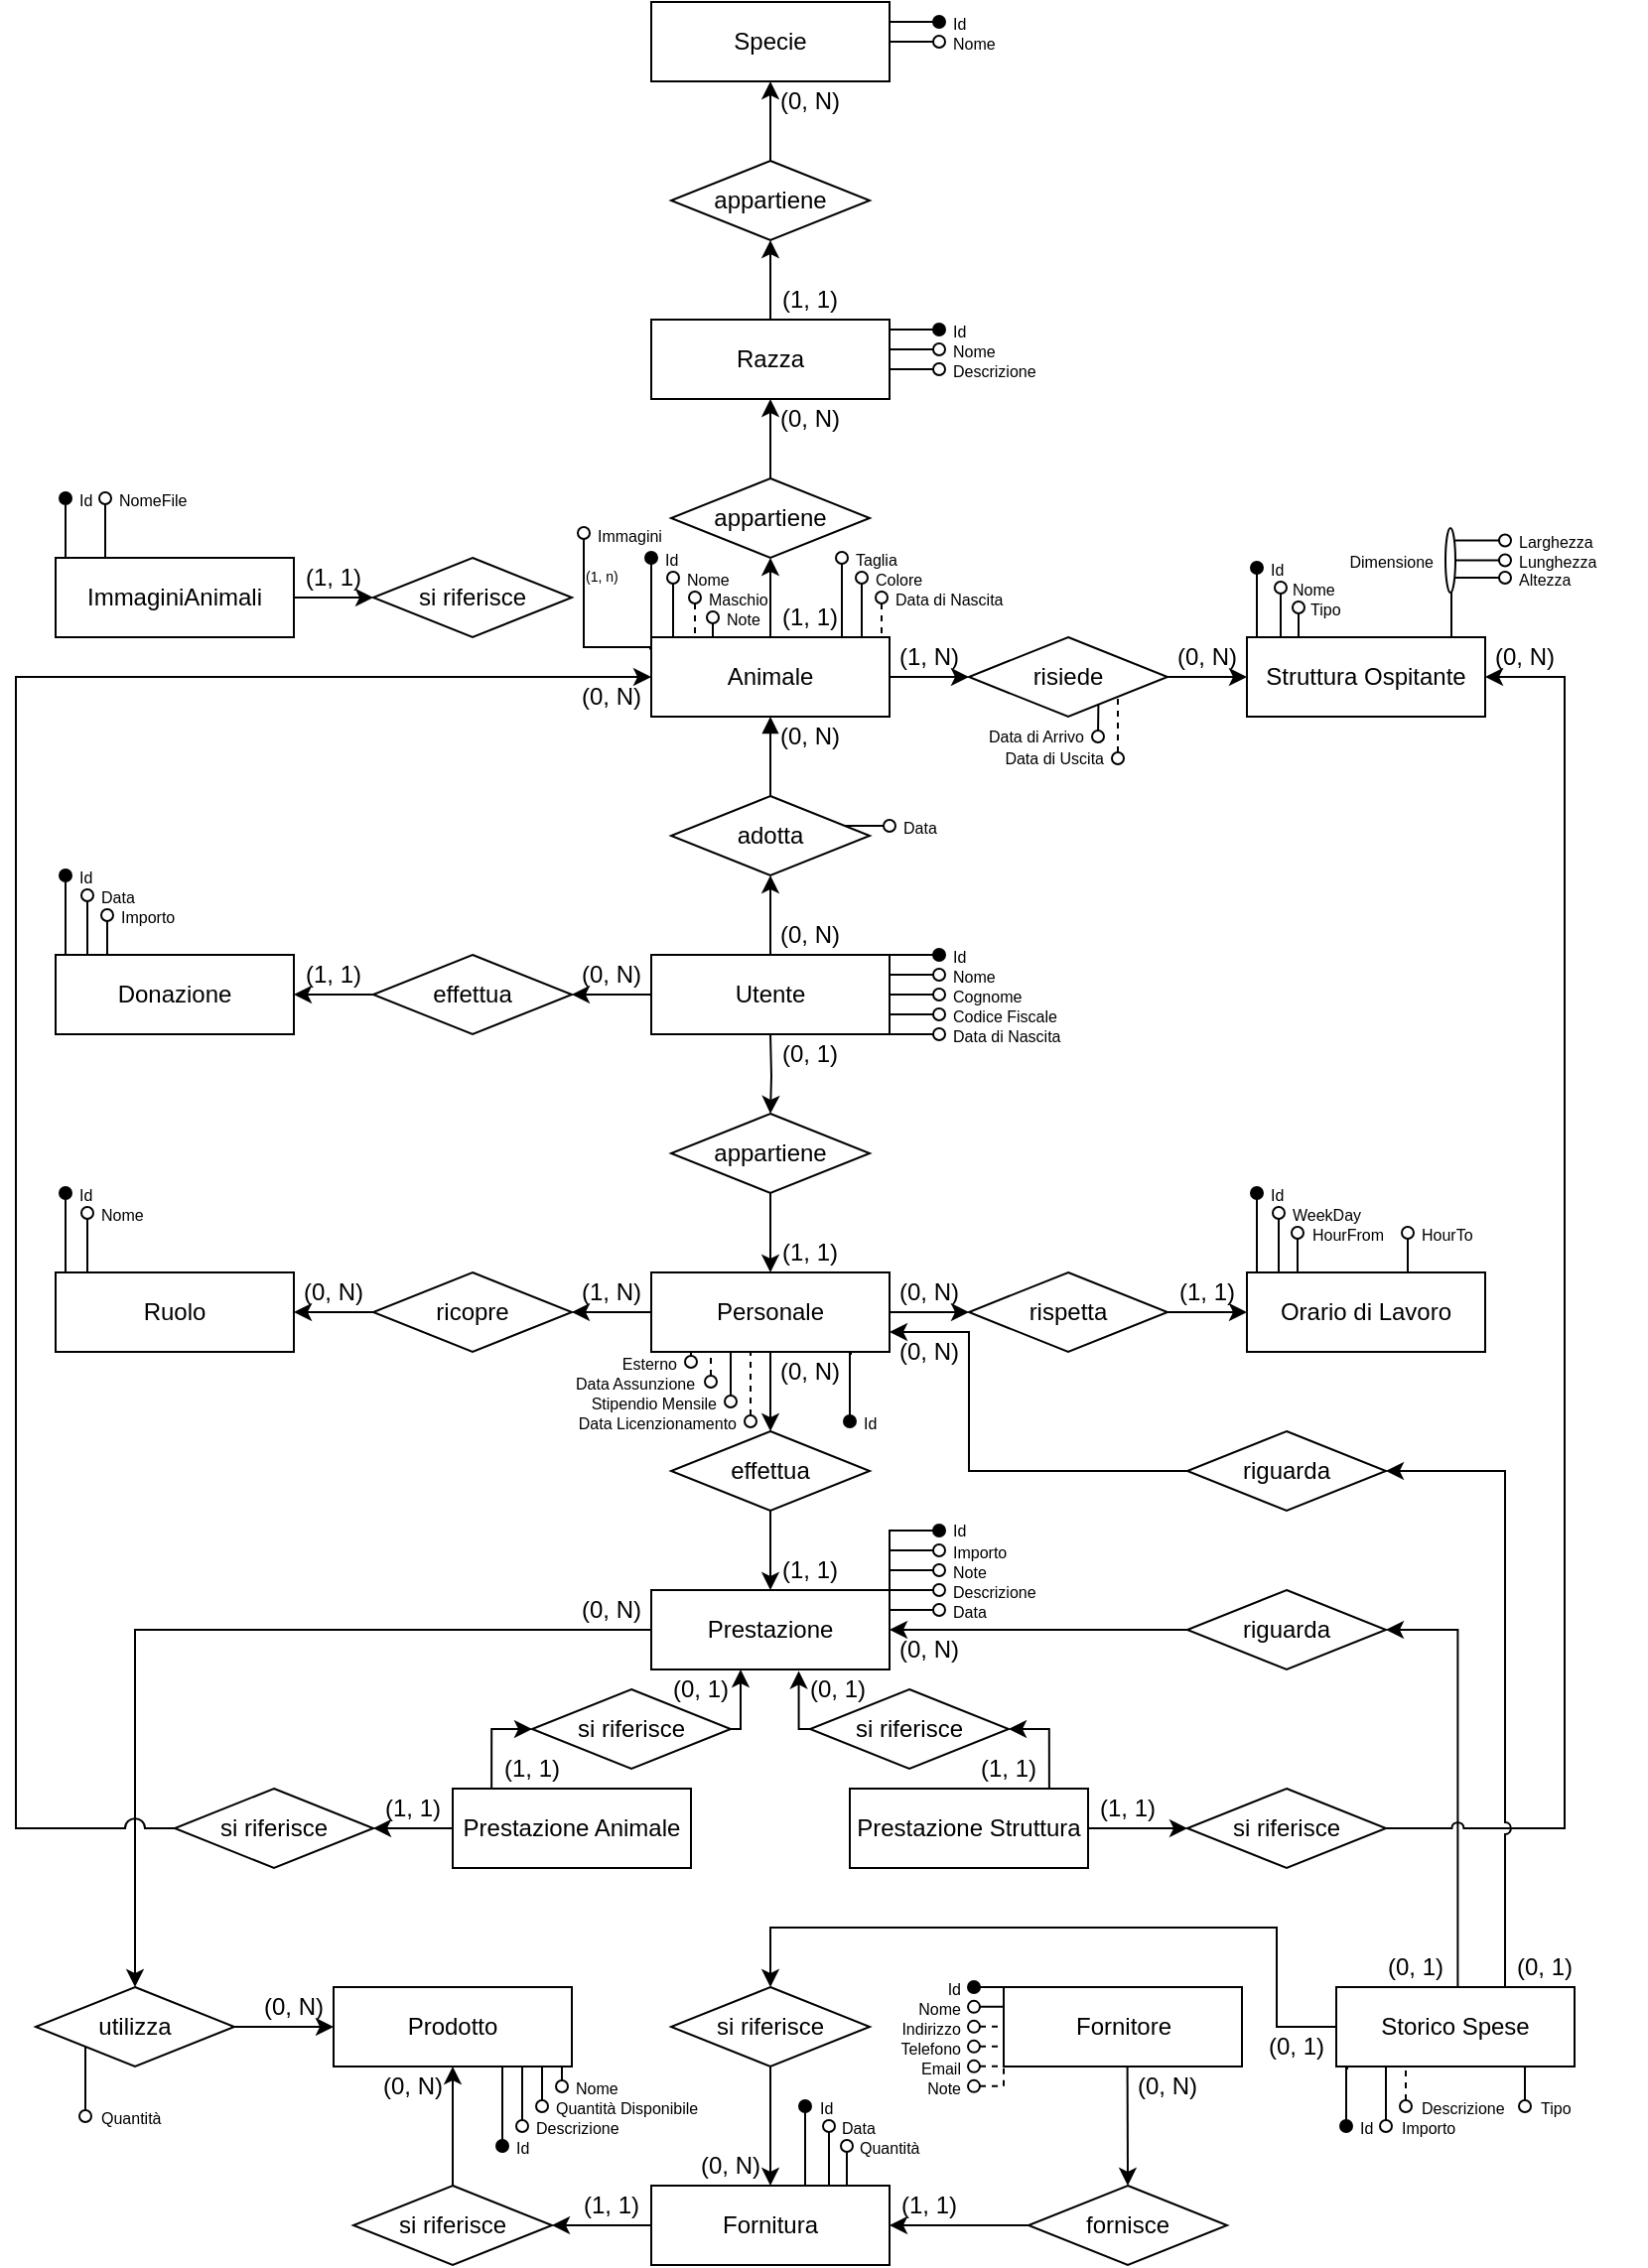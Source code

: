 <mxfile version="23.1.5" type="device">
  <diagram id="C5RBs43oDa-KdzZeNtuy" name="Page-1">
    <mxGraphModel dx="869" dy="479" grid="1" gridSize="5" guides="1" tooltips="1" connect="1" arrows="1" fold="1" page="1" pageScale="1" pageWidth="827" pageHeight="1169" math="0" shadow="0">
      <root>
        <mxCell id="WIyWlLk6GJQsqaUBKTNV-0" />
        <object label="Cardinalità" id="BoeIhIVoKbpGk3FmUMQz-126">
          <mxCell parent="WIyWlLk6GJQsqaUBKTNV-0" />
        </object>
        <mxCell id="BoeIhIVoKbpGk3FmUMQz-133" value="(1, N)" style="text;html=1;align=center;verticalAlign=middle;whiteSpace=wrap;rounded=0;" parent="BoeIhIVoKbpGk3FmUMQz-126" vertex="1">
          <mxGeometry x="460" y="340" width="40" height="20" as="geometry" />
        </mxCell>
        <mxCell id="BoeIhIVoKbpGk3FmUMQz-135" value="(0, N)" style="text;html=1;align=center;verticalAlign=middle;whiteSpace=wrap;rounded=0;" parent="BoeIhIVoKbpGk3FmUMQz-126" vertex="1">
          <mxGeometry x="600" y="340" width="40" height="20" as="geometry" />
        </mxCell>
        <mxCell id="BoeIhIVoKbpGk3FmUMQz-136" value="(0, N)" style="text;html=1;align=center;verticalAlign=middle;whiteSpace=wrap;rounded=0;" parent="BoeIhIVoKbpGk3FmUMQz-126" vertex="1">
          <mxGeometry x="300" y="360" width="40" height="20" as="geometry" />
        </mxCell>
        <mxCell id="BoeIhIVoKbpGk3FmUMQz-146" value="(0, N)" style="text;html=1;align=center;verticalAlign=middle;whiteSpace=wrap;rounded=0;" parent="BoeIhIVoKbpGk3FmUMQz-126" vertex="1">
          <mxGeometry x="400" y="700" width="40" height="20" as="geometry" />
        </mxCell>
        <mxCell id="BoeIhIVoKbpGk3FmUMQz-147" value="(1, 1)" style="text;html=1;align=center;verticalAlign=middle;whiteSpace=wrap;rounded=0;" parent="BoeIhIVoKbpGk3FmUMQz-126" vertex="1">
          <mxGeometry x="400" y="800" width="40" height="20" as="geometry" />
        </mxCell>
        <mxCell id="BoeIhIVoKbpGk3FmUMQz-150" value="(1, 1)" style="text;html=1;align=center;verticalAlign=middle;whiteSpace=wrap;rounded=0;" parent="BoeIhIVoKbpGk3FmUMQz-126" vertex="1">
          <mxGeometry x="200" y="920" width="40" height="20" as="geometry" />
        </mxCell>
        <mxCell id="BoeIhIVoKbpGk3FmUMQz-151" value="(0, N)" style="text;html=1;align=center;verticalAlign=middle;whiteSpace=wrap;rounded=0;" parent="BoeIhIVoKbpGk3FmUMQz-126" vertex="1">
          <mxGeometry x="760" y="340" width="40" height="20" as="geometry" />
        </mxCell>
        <mxCell id="BoeIhIVoKbpGk3FmUMQz-152" value="(0, N)" style="text;html=1;align=center;verticalAlign=middle;whiteSpace=wrap;rounded=0;" parent="BoeIhIVoKbpGk3FmUMQz-126" vertex="1">
          <mxGeometry x="300" y="820" width="40" height="20" as="geometry" />
        </mxCell>
        <mxCell id="BoeIhIVoKbpGk3FmUMQz-153" value="(0, N)" style="text;html=1;align=center;verticalAlign=middle;whiteSpace=wrap;rounded=0;" parent="BoeIhIVoKbpGk3FmUMQz-126" vertex="1">
          <mxGeometry x="140" y="1020" width="40" height="20" as="geometry" />
        </mxCell>
        <mxCell id="BoeIhIVoKbpGk3FmUMQz-179" value="(1, 1)" style="text;html=1;align=center;verticalAlign=middle;whiteSpace=wrap;rounded=0;" parent="BoeIhIVoKbpGk3FmUMQz-126" vertex="1">
          <mxGeometry x="560" y="920" width="40" height="20" as="geometry" />
        </mxCell>
        <mxCell id="pvUVwOb5FAfZ0gwJ9Y8m-2" style="edgeStyle=orthogonalEdgeStyle;rounded=0;orthogonalLoop=1;jettySize=auto;html=1;startArrow=oval;startFill=0;endArrow=none;endFill=0;entryX=0.652;entryY=0.845;entryDx=0;entryDy=0;entryPerimeter=0;" parent="BoeIhIVoKbpGk3FmUMQz-126" target="BoeIhIVoKbpGk3FmUMQz-39" edge="1">
          <mxGeometry relative="1" as="geometry">
            <mxPoint x="569" y="375" as="targetPoint" />
            <Array as="points" />
            <mxPoint x="565" y="390" as="sourcePoint" />
          </mxGeometry>
        </mxCell>
        <mxCell id="pvUVwOb5FAfZ0gwJ9Y8m-3" value="Data di Arrivo" style="text;html=1;align=right;verticalAlign=middle;whiteSpace=wrap;rounded=0;spacingLeft=5;fontSize=8;" parent="BoeIhIVoKbpGk3FmUMQz-126" vertex="1">
          <mxGeometry x="465" y="385" width="95" height="10" as="geometry" />
        </mxCell>
        <mxCell id="pvUVwOb5FAfZ0gwJ9Y8m-4" style="edgeStyle=orthogonalEdgeStyle;rounded=0;orthogonalLoop=1;jettySize=auto;html=1;startArrow=oval;startFill=0;endArrow=none;endFill=0;entryX=1;entryY=1;entryDx=0;entryDy=0;dashed=1;" parent="BoeIhIVoKbpGk3FmUMQz-126" target="BoeIhIVoKbpGk3FmUMQz-39" edge="1">
          <mxGeometry relative="1" as="geometry">
            <mxPoint x="575" y="385" as="targetPoint" />
            <Array as="points" />
            <mxPoint x="575" y="401" as="sourcePoint" />
          </mxGeometry>
        </mxCell>
        <mxCell id="pvUVwOb5FAfZ0gwJ9Y8m-5" value="Data di Uscita" style="text;html=1;align=right;verticalAlign=middle;whiteSpace=wrap;rounded=0;spacingLeft=5;fontSize=8;" parent="BoeIhIVoKbpGk3FmUMQz-126" vertex="1">
          <mxGeometry x="475" y="396" width="95" height="10" as="geometry" />
        </mxCell>
        <mxCell id="pvUVwOb5FAfZ0gwJ9Y8m-6" style="edgeStyle=orthogonalEdgeStyle;rounded=0;orthogonalLoop=1;jettySize=auto;html=1;startArrow=oval;startFill=0;endArrow=none;endFill=0;" parent="BoeIhIVoKbpGk3FmUMQz-126" edge="1">
          <mxGeometry relative="1" as="geometry">
            <mxPoint x="780" y="1060" as="targetPoint" />
            <Array as="points">
              <mxPoint x="780" y="1080" />
            </Array>
            <mxPoint x="780" y="1080" as="sourcePoint" />
          </mxGeometry>
        </mxCell>
        <mxCell id="pvUVwOb5FAfZ0gwJ9Y8m-7" value="&lt;font style=&quot;font-size: 8px;&quot;&gt;Tipo&lt;/font&gt;" style="text;html=1;align=left;verticalAlign=middle;whiteSpace=wrap;rounded=0;spacingLeft=5;" parent="BoeIhIVoKbpGk3FmUMQz-126" vertex="1">
          <mxGeometry x="781" y="1075" width="60" height="10" as="geometry" />
        </mxCell>
        <mxCell id="pvUVwOb5FAfZ0gwJ9Y8m-14" style="edgeStyle=orthogonalEdgeStyle;rounded=0;orthogonalLoop=1;jettySize=auto;html=1;entryX=1;entryY=0.75;entryDx=0;entryDy=0;" parent="BoeIhIVoKbpGk3FmUMQz-126" source="pvUVwOb5FAfZ0gwJ9Y8m-8" target="BoeIhIVoKbpGk3FmUMQz-24" edge="1">
          <mxGeometry relative="1" as="geometry">
            <Array as="points">
              <mxPoint x="500" y="760" />
              <mxPoint x="500" y="690" />
            </Array>
          </mxGeometry>
        </mxCell>
        <mxCell id="pvUVwOb5FAfZ0gwJ9Y8m-8" value="riguarda" style="rhombus;whiteSpace=wrap;html=1;" parent="BoeIhIVoKbpGk3FmUMQz-126" vertex="1">
          <mxGeometry x="610" y="740" width="100" height="40" as="geometry" />
        </mxCell>
        <mxCell id="pvUVwOb5FAfZ0gwJ9Y8m-16" style="edgeStyle=orthogonalEdgeStyle;rounded=0;orthogonalLoop=1;jettySize=auto;html=1;entryX=1;entryY=0.5;entryDx=0;entryDy=0;" parent="BoeIhIVoKbpGk3FmUMQz-126" source="pvUVwOb5FAfZ0gwJ9Y8m-15" target="BoeIhIVoKbpGk3FmUMQz-42" edge="1">
          <mxGeometry relative="1" as="geometry" />
        </mxCell>
        <mxCell id="pvUVwOb5FAfZ0gwJ9Y8m-15" value="riguarda" style="rhombus;whiteSpace=wrap;html=1;" parent="BoeIhIVoKbpGk3FmUMQz-126" vertex="1">
          <mxGeometry x="610" y="820" width="100" height="40" as="geometry" />
        </mxCell>
        <mxCell id="pvUVwOb5FAfZ0gwJ9Y8m-18" style="edgeStyle=orthogonalEdgeStyle;rounded=0;orthogonalLoop=1;jettySize=auto;html=1;entryX=1;entryY=0.5;entryDx=0;entryDy=0;jumpStyle=arc;exitX=0.51;exitY=-0.011;exitDx=0;exitDy=0;exitPerimeter=0;" parent="BoeIhIVoKbpGk3FmUMQz-126" source="BoeIhIVoKbpGk3FmUMQz-75" target="pvUVwOb5FAfZ0gwJ9Y8m-15" edge="1">
          <mxGeometry relative="1" as="geometry">
            <Array as="points">
              <mxPoint x="746" y="840" />
            </Array>
          </mxGeometry>
        </mxCell>
        <mxCell id="pvUVwOb5FAfZ0gwJ9Y8m-19" value="(0, N)" style="text;html=1;align=center;verticalAlign=middle;whiteSpace=wrap;rounded=0;" parent="BoeIhIVoKbpGk3FmUMQz-126" vertex="1">
          <mxGeometry x="460" y="690" width="40" height="20" as="geometry" />
        </mxCell>
        <mxCell id="pvUVwOb5FAfZ0gwJ9Y8m-21" value="(0, N)" style="text;html=1;align=center;verticalAlign=middle;whiteSpace=wrap;rounded=0;" parent="BoeIhIVoKbpGk3FmUMQz-126" vertex="1">
          <mxGeometry x="460" y="840" width="40" height="20" as="geometry" />
        </mxCell>
        <mxCell id="pvUVwOb5FAfZ0gwJ9Y8m-22" value="(0, 1)" style="text;html=1;align=center;verticalAlign=middle;whiteSpace=wrap;rounded=0;" parent="BoeIhIVoKbpGk3FmUMQz-126" vertex="1">
          <mxGeometry x="645" y="1040" width="40" height="20" as="geometry" />
        </mxCell>
        <mxCell id="pvUVwOb5FAfZ0gwJ9Y8m-23" value="(0, 1)" style="text;html=1;align=center;verticalAlign=middle;whiteSpace=wrap;rounded=0;" parent="BoeIhIVoKbpGk3FmUMQz-126" vertex="1">
          <mxGeometry x="770" y="1000" width="40" height="20" as="geometry" />
        </mxCell>
        <mxCell id="pvUVwOb5FAfZ0gwJ9Y8m-24" value="(0, 1)" style="text;html=1;align=center;verticalAlign=middle;whiteSpace=wrap;rounded=0;" parent="BoeIhIVoKbpGk3FmUMQz-126" vertex="1">
          <mxGeometry x="705" y="1000" width="40" height="20" as="geometry" />
        </mxCell>
        <mxCell id="pvUVwOb5FAfZ0gwJ9Y8m-26" value="Prodotto" style="rounded=0;whiteSpace=wrap;html=1;" parent="BoeIhIVoKbpGk3FmUMQz-126" vertex="1">
          <mxGeometry x="180" y="1020" width="120" height="40" as="geometry" />
        </mxCell>
        <mxCell id="pvUVwOb5FAfZ0gwJ9Y8m-49" style="edgeStyle=orthogonalEdgeStyle;rounded=0;orthogonalLoop=1;jettySize=auto;html=1;" parent="BoeIhIVoKbpGk3FmUMQz-126" source="pvUVwOb5FAfZ0gwJ9Y8m-29" target="pvUVwOb5FAfZ0gwJ9Y8m-26" edge="1">
          <mxGeometry relative="1" as="geometry" />
        </mxCell>
        <mxCell id="pvUVwOb5FAfZ0gwJ9Y8m-29" value="si riferisce" style="rhombus;whiteSpace=wrap;html=1;" parent="BoeIhIVoKbpGk3FmUMQz-126" vertex="1">
          <mxGeometry x="190" y="1120" width="100" height="40" as="geometry" />
        </mxCell>
        <mxCell id="pvUVwOb5FAfZ0gwJ9Y8m-30" style="edgeStyle=orthogonalEdgeStyle;rounded=0;orthogonalLoop=1;jettySize=auto;html=1;entryX=0;entryY=0.5;entryDx=0;entryDy=0;" parent="BoeIhIVoKbpGk3FmUMQz-126" source="BoeIhIVoKbpGk3FmUMQz-56" target="pvUVwOb5FAfZ0gwJ9Y8m-26" edge="1">
          <mxGeometry relative="1" as="geometry" />
        </mxCell>
        <mxCell id="pvUVwOb5FAfZ0gwJ9Y8m-31" value="fornisce" style="rhombus;whiteSpace=wrap;html=1;" parent="BoeIhIVoKbpGk3FmUMQz-126" vertex="1">
          <mxGeometry x="530" y="1120" width="100" height="40" as="geometry" />
        </mxCell>
        <mxCell id="pvUVwOb5FAfZ0gwJ9Y8m-34" style="edgeStyle=orthogonalEdgeStyle;rounded=0;orthogonalLoop=1;jettySize=auto;html=1;entryX=1;entryY=0.5;entryDx=0;entryDy=0;" parent="BoeIhIVoKbpGk3FmUMQz-126" source="pvUVwOb5FAfZ0gwJ9Y8m-31" target="BoeIhIVoKbpGk3FmUMQz-55" edge="1">
          <mxGeometry relative="1" as="geometry" />
        </mxCell>
        <mxCell id="pvUVwOb5FAfZ0gwJ9Y8m-35" style="edgeStyle=orthogonalEdgeStyle;rounded=0;orthogonalLoop=1;jettySize=auto;html=1;entryX=0.5;entryY=0;entryDx=0;entryDy=0;exitX=-0.005;exitY=0.017;exitDx=0;exitDy=0;exitPerimeter=0;" parent="BoeIhIVoKbpGk3FmUMQz-126" source="BoeIhIVoKbpGk3FmUMQz-156" target="pvUVwOb5FAfZ0gwJ9Y8m-31" edge="1">
          <mxGeometry relative="1" as="geometry">
            <Array as="points">
              <mxPoint x="580" y="1060" />
            </Array>
          </mxGeometry>
        </mxCell>
        <mxCell id="pvUVwOb5FAfZ0gwJ9Y8m-36" style="edgeStyle=orthogonalEdgeStyle;rounded=0;orthogonalLoop=1;jettySize=auto;html=1;startArrow=oval;startFill=0;endArrow=none;endFill=0;entryX=0;entryY=0;entryDx=0;entryDy=0;entryPerimeter=0;" parent="BoeIhIVoKbpGk3FmUMQz-126" edge="1">
          <mxGeometry relative="1" as="geometry">
            <mxPoint x="532.5" y="1029.93" as="targetPoint" />
            <Array as="points">
              <mxPoint x="532.5" y="1029.93" />
              <mxPoint x="532.5" y="1029.93" />
            </Array>
            <mxPoint x="502.5" y="1029.93" as="sourcePoint" />
          </mxGeometry>
        </mxCell>
        <mxCell id="pvUVwOb5FAfZ0gwJ9Y8m-37" value="&lt;font style=&quot;font-size: 8px;&quot;&gt;Nome&lt;/font&gt;" style="text;html=1;align=right;verticalAlign=middle;whiteSpace=wrap;rounded=0;spacingLeft=0;" parent="BoeIhIVoKbpGk3FmUMQz-126" vertex="1">
          <mxGeometry x="482.5" y="1025" width="15" height="10" as="geometry" />
        </mxCell>
        <mxCell id="pvUVwOb5FAfZ0gwJ9Y8m-38" style="edgeStyle=orthogonalEdgeStyle;rounded=0;orthogonalLoop=1;jettySize=auto;html=1;startArrow=oval;startFill=0;endArrow=none;endFill=0;entryX=0;entryY=0;entryDx=0;entryDy=0;entryPerimeter=0;dashed=1;" parent="BoeIhIVoKbpGk3FmUMQz-126" edge="1">
          <mxGeometry relative="1" as="geometry">
            <mxPoint x="532.5" y="1039.93" as="targetPoint" />
            <Array as="points">
              <mxPoint x="532.5" y="1039.93" />
              <mxPoint x="532.5" y="1039.93" />
            </Array>
            <mxPoint x="502.5" y="1039.93" as="sourcePoint" />
          </mxGeometry>
        </mxCell>
        <mxCell id="pvUVwOb5FAfZ0gwJ9Y8m-39" value="&lt;font style=&quot;font-size: 8px;&quot;&gt;Indirizzo&lt;/font&gt;" style="text;html=1;align=right;verticalAlign=middle;whiteSpace=wrap;rounded=0;spacingLeft=0;" parent="BoeIhIVoKbpGk3FmUMQz-126" vertex="1">
          <mxGeometry x="482.5" y="1035" width="15" height="10" as="geometry" />
        </mxCell>
        <mxCell id="pvUVwOb5FAfZ0gwJ9Y8m-40" style="edgeStyle=orthogonalEdgeStyle;rounded=0;orthogonalLoop=1;jettySize=auto;html=1;startArrow=oval;startFill=0;endArrow=none;endFill=0;entryX=0;entryY=0;entryDx=0;entryDy=0;entryPerimeter=0;dashed=1;" parent="BoeIhIVoKbpGk3FmUMQz-126" edge="1">
          <mxGeometry relative="1" as="geometry">
            <mxPoint x="532.5" y="1049.93" as="targetPoint" />
            <Array as="points">
              <mxPoint x="532.5" y="1049.93" />
              <mxPoint x="532.5" y="1049.93" />
            </Array>
            <mxPoint x="502.5" y="1049.93" as="sourcePoint" />
          </mxGeometry>
        </mxCell>
        <mxCell id="pvUVwOb5FAfZ0gwJ9Y8m-41" value="&lt;font style=&quot;font-size: 8px;&quot;&gt;Telefono&lt;/font&gt;" style="text;html=1;align=right;verticalAlign=middle;whiteSpace=wrap;rounded=0;spacingLeft=0;" parent="BoeIhIVoKbpGk3FmUMQz-126" vertex="1">
          <mxGeometry x="482.5" y="1045" width="15" height="10" as="geometry" />
        </mxCell>
        <mxCell id="pvUVwOb5FAfZ0gwJ9Y8m-42" style="edgeStyle=orthogonalEdgeStyle;rounded=0;orthogonalLoop=1;jettySize=auto;html=1;startArrow=oval;startFill=0;endArrow=none;endFill=0;entryX=0;entryY=0;entryDx=0;entryDy=0;entryPerimeter=0;dashed=1;" parent="BoeIhIVoKbpGk3FmUMQz-126" edge="1">
          <mxGeometry relative="1" as="geometry">
            <mxPoint x="532.5" y="1059.93" as="targetPoint" />
            <Array as="points">
              <mxPoint x="532.5" y="1059.93" />
              <mxPoint x="532.5" y="1059.93" />
            </Array>
            <mxPoint x="502.5" y="1059.93" as="sourcePoint" />
          </mxGeometry>
        </mxCell>
        <mxCell id="pvUVwOb5FAfZ0gwJ9Y8m-43" value="&lt;font style=&quot;font-size: 8px;&quot;&gt;Email&lt;/font&gt;" style="text;html=1;align=right;verticalAlign=middle;whiteSpace=wrap;rounded=0;spacingLeft=0;" parent="BoeIhIVoKbpGk3FmUMQz-126" vertex="1">
          <mxGeometry x="482.5" y="1055" width="15" height="10" as="geometry" />
        </mxCell>
        <mxCell id="pvUVwOb5FAfZ0gwJ9Y8m-45" style="edgeStyle=orthogonalEdgeStyle;rounded=0;orthogonalLoop=1;jettySize=auto;html=1;startArrow=oval;startFill=0;endArrow=none;endFill=0;entryX=0;entryY=1;entryDx=0;entryDy=0;dashed=1;" parent="BoeIhIVoKbpGk3FmUMQz-126" target="BoeIhIVoKbpGk3FmUMQz-64" edge="1">
          <mxGeometry relative="1" as="geometry">
            <mxPoint x="532.5" y="1060" as="targetPoint" />
            <Array as="points">
              <mxPoint x="517.5" y="1070" />
            </Array>
            <mxPoint x="502.5" y="1069.93" as="sourcePoint" />
          </mxGeometry>
        </mxCell>
        <mxCell id="pvUVwOb5FAfZ0gwJ9Y8m-46" value="&lt;font style=&quot;font-size: 8px;&quot;&gt;Note&lt;/font&gt;" style="text;html=1;align=right;verticalAlign=middle;whiteSpace=wrap;rounded=0;spacingLeft=0;" parent="BoeIhIVoKbpGk3FmUMQz-126" vertex="1">
          <mxGeometry x="482.5" y="1065" width="15" height="10" as="geometry" />
        </mxCell>
        <mxCell id="pvUVwOb5FAfZ0gwJ9Y8m-52" style="edgeStyle=orthogonalEdgeStyle;rounded=0;orthogonalLoop=1;jettySize=auto;html=1;" parent="BoeIhIVoKbpGk3FmUMQz-126" source="pvUVwOb5FAfZ0gwJ9Y8m-50" target="BoeIhIVoKbpGk3FmUMQz-55" edge="1">
          <mxGeometry relative="1" as="geometry" />
        </mxCell>
        <mxCell id="pvUVwOb5FAfZ0gwJ9Y8m-50" value="si riferisce" style="rhombus;whiteSpace=wrap;html=1;" parent="BoeIhIVoKbpGk3FmUMQz-126" vertex="1">
          <mxGeometry x="350" y="1020" width="100" height="40" as="geometry" />
        </mxCell>
        <mxCell id="pvUVwOb5FAfZ0gwJ9Y8m-51" style="edgeStyle=orthogonalEdgeStyle;rounded=0;orthogonalLoop=1;jettySize=auto;html=1;entryX=0.5;entryY=0;entryDx=0;entryDy=0;" parent="BoeIhIVoKbpGk3FmUMQz-126" source="BoeIhIVoKbpGk3FmUMQz-75" target="pvUVwOb5FAfZ0gwJ9Y8m-50" edge="1">
          <mxGeometry relative="1" as="geometry">
            <Array as="points">
              <mxPoint x="655" y="1040" />
              <mxPoint x="655" y="990" />
              <mxPoint x="400" y="990" />
            </Array>
          </mxGeometry>
        </mxCell>
        <mxCell id="pvUVwOb5FAfZ0gwJ9Y8m-53" value="(1, 1)" style="text;html=1;align=center;verticalAlign=middle;whiteSpace=wrap;rounded=0;" parent="BoeIhIVoKbpGk3FmUMQz-126" vertex="1">
          <mxGeometry x="300" y="1120" width="40" height="20" as="geometry" />
        </mxCell>
        <mxCell id="pvUVwOb5FAfZ0gwJ9Y8m-54" value="(1, 1)" style="text;html=1;align=center;verticalAlign=middle;whiteSpace=wrap;rounded=0;" parent="BoeIhIVoKbpGk3FmUMQz-126" vertex="1">
          <mxGeometry x="460" y="1120" width="40" height="20" as="geometry" />
        </mxCell>
        <mxCell id="pvUVwOb5FAfZ0gwJ9Y8m-57" style="edgeStyle=orthogonalEdgeStyle;rounded=0;orthogonalLoop=1;jettySize=auto;html=1;exitX=0;exitY=0.5;exitDx=0;exitDy=0;startArrow=oval;startFill=1;endArrow=none;endFill=0;" parent="BoeIhIVoKbpGk3FmUMQz-126" source="pvUVwOb5FAfZ0gwJ9Y8m-58" edge="1">
          <mxGeometry relative="1" as="geometry">
            <mxPoint x="417.5" y="1120" as="targetPoint" />
            <Array as="points">
              <mxPoint x="417.5" y="1090" />
            </Array>
          </mxGeometry>
        </mxCell>
        <mxCell id="pvUVwOb5FAfZ0gwJ9Y8m-58" value="&lt;font style=&quot;font-size: 8px;&quot;&gt;Id&lt;/font&gt;" style="text;html=1;align=left;verticalAlign=middle;whiteSpace=wrap;rounded=0;spacingLeft=5;" parent="BoeIhIVoKbpGk3FmUMQz-126" vertex="1">
          <mxGeometry x="417.5" y="1075" width="15" height="10" as="geometry" />
        </mxCell>
        <mxCell id="pvUVwOb5FAfZ0gwJ9Y8m-59" value="&lt;font style=&quot;font-size: 8px;&quot;&gt;Data&lt;/font&gt;" style="text;html=1;align=left;verticalAlign=middle;whiteSpace=wrap;rounded=0;spacingLeft=5;" parent="BoeIhIVoKbpGk3FmUMQz-126" vertex="1">
          <mxGeometry x="428.5" y="1085" width="60" height="10" as="geometry" />
        </mxCell>
        <mxCell id="pvUVwOb5FAfZ0gwJ9Y8m-60" style="edgeStyle=orthogonalEdgeStyle;rounded=0;orthogonalLoop=1;jettySize=auto;html=1;exitX=0;exitY=0.5;exitDx=0;exitDy=0;startArrow=oval;startFill=0;endArrow=none;endFill=0;entryX=0.325;entryY=-0.008;entryDx=0;entryDy=0;entryPerimeter=0;" parent="BoeIhIVoKbpGk3FmUMQz-126" edge="1">
          <mxGeometry relative="1" as="geometry">
            <mxPoint x="428.5" y="1120" as="targetPoint" />
            <Array as="points">
              <mxPoint x="429.5" y="1120" />
            </Array>
            <mxPoint x="429.5" y="1090" as="sourcePoint" />
          </mxGeometry>
        </mxCell>
        <mxCell id="pvUVwOb5FAfZ0gwJ9Y8m-61" style="edgeStyle=orthogonalEdgeStyle;rounded=0;orthogonalLoop=1;jettySize=auto;html=1;exitX=0;exitY=0.5;exitDx=0;exitDy=0;startArrow=oval;startFill=0;endArrow=none;endFill=0;entryX=0.325;entryY=-0.008;entryDx=0;entryDy=0;entryPerimeter=0;" parent="BoeIhIVoKbpGk3FmUMQz-126" edge="1">
          <mxGeometry relative="1" as="geometry">
            <mxPoint x="437.5" y="1130" as="targetPoint" />
            <Array as="points">
              <mxPoint x="438.5" y="1130" />
            </Array>
            <mxPoint x="438.5" y="1100" as="sourcePoint" />
          </mxGeometry>
        </mxCell>
        <mxCell id="pvUVwOb5FAfZ0gwJ9Y8m-62" value="&lt;font style=&quot;font-size: 8px;&quot;&gt;Quantità&lt;/font&gt;" style="text;html=1;align=left;verticalAlign=middle;whiteSpace=wrap;rounded=0;spacingLeft=5;" parent="BoeIhIVoKbpGk3FmUMQz-126" vertex="1">
          <mxGeometry x="437.5" y="1095" width="60" height="10" as="geometry" />
        </mxCell>
        <mxCell id="pvUVwOb5FAfZ0gwJ9Y8m-63" value="(0, N)" style="text;html=1;align=center;verticalAlign=middle;whiteSpace=wrap;rounded=0;" parent="BoeIhIVoKbpGk3FmUMQz-126" vertex="1">
          <mxGeometry x="200" y="1060" width="40" height="20" as="geometry" />
        </mxCell>
        <mxCell id="ebaa5GWg6lbQa8gXnotD-7" style="edgeStyle=orthogonalEdgeStyle;rounded=0;orthogonalLoop=1;jettySize=auto;html=1;entryX=0;entryY=0.5;entryDx=0;entryDy=0;exitX=0.163;exitY=-0.002;exitDx=0;exitDy=0;exitPerimeter=0;" edge="1" parent="BoeIhIVoKbpGk3FmUMQz-126" source="BoeIhIVoKbpGk3FmUMQz-175" target="ebaa5GWg6lbQa8gXnotD-0">
          <mxGeometry relative="1" as="geometry">
            <Array as="points">
              <mxPoint x="260" y="890" />
            </Array>
          </mxGeometry>
        </mxCell>
        <mxCell id="ebaa5GWg6lbQa8gXnotD-9" style="edgeStyle=orthogonalEdgeStyle;rounded=0;orthogonalLoop=1;jettySize=auto;html=1;entryX=1;entryY=0.5;entryDx=0;entryDy=0;exitX=0.837;exitY=-0.008;exitDx=0;exitDy=0;exitPerimeter=0;" edge="1" parent="BoeIhIVoKbpGk3FmUMQz-126" source="BoeIhIVoKbpGk3FmUMQz-176" target="ebaa5GWg6lbQa8gXnotD-1">
          <mxGeometry relative="1" as="geometry">
            <Array as="points">
              <mxPoint x="540" y="890" />
            </Array>
          </mxGeometry>
        </mxCell>
        <mxCell id="ebaa5GWg6lbQa8gXnotD-10" style="edgeStyle=orthogonalEdgeStyle;rounded=0;orthogonalLoop=1;jettySize=auto;html=1;entryX=0.619;entryY=1.018;entryDx=0;entryDy=0;entryPerimeter=0;" edge="1" parent="BoeIhIVoKbpGk3FmUMQz-126" source="ebaa5GWg6lbQa8gXnotD-1" target="BoeIhIVoKbpGk3FmUMQz-42">
          <mxGeometry relative="1" as="geometry">
            <Array as="points">
              <mxPoint x="414" y="890" />
            </Array>
          </mxGeometry>
        </mxCell>
        <mxCell id="ebaa5GWg6lbQa8gXnotD-11" style="edgeStyle=orthogonalEdgeStyle;rounded=0;orthogonalLoop=1;jettySize=auto;html=1;entryX=1;entryY=0;entryDx=0;entryDy=0;" edge="1" parent="BoeIhIVoKbpGk3FmUMQz-126" source="ebaa5GWg6lbQa8gXnotD-0" target="ebaa5GWg6lbQa8gXnotD-15">
          <mxGeometry relative="1" as="geometry">
            <Array as="points">
              <mxPoint x="385" y="890" />
            </Array>
          </mxGeometry>
        </mxCell>
        <mxCell id="ebaa5GWg6lbQa8gXnotD-12" value="(1, 1)" style="text;html=1;align=center;verticalAlign=middle;whiteSpace=wrap;rounded=0;" vertex="1" parent="BoeIhIVoKbpGk3FmUMQz-126">
          <mxGeometry x="500" y="900" width="40" height="20" as="geometry" />
        </mxCell>
        <mxCell id="ebaa5GWg6lbQa8gXnotD-13" value="(1, 1)" style="text;html=1;align=center;verticalAlign=middle;whiteSpace=wrap;rounded=0;" vertex="1" parent="BoeIhIVoKbpGk3FmUMQz-126">
          <mxGeometry x="260" y="900" width="40" height="20" as="geometry" />
        </mxCell>
        <mxCell id="ebaa5GWg6lbQa8gXnotD-14" value="(0, 1)" style="text;html=1;align=center;verticalAlign=middle;whiteSpace=wrap;rounded=0;" vertex="1" parent="BoeIhIVoKbpGk3FmUMQz-126">
          <mxGeometry x="414" y="860" width="40" height="20" as="geometry" />
        </mxCell>
        <mxCell id="ebaa5GWg6lbQa8gXnotD-15" value="(0, 1)" style="text;html=1;align=center;verticalAlign=middle;whiteSpace=wrap;rounded=0;" vertex="1" parent="BoeIhIVoKbpGk3FmUMQz-126">
          <mxGeometry x="345" y="860" width="40" height="20" as="geometry" />
        </mxCell>
        <object label="immaginiAnimali" id="BoeIhIVoKbpGk3FmUMQz-182">
          <mxCell parent="WIyWlLk6GJQsqaUBKTNV-0" />
        </object>
        <mxCell id="QWO8vgkVDqZWM68zxsy_-0" value="ImmaginiAnimali" style="rounded=0;whiteSpace=wrap;html=1;" parent="BoeIhIVoKbpGk3FmUMQz-182" vertex="1">
          <mxGeometry x="40" y="300" width="120" height="40" as="geometry" />
        </mxCell>
        <mxCell id="BoeIhIVoKbpGk3FmUMQz-132" value="(1, 1)" style="text;html=1;align=center;verticalAlign=middle;whiteSpace=wrap;rounded=0;" parent="BoeIhIVoKbpGk3FmUMQz-182" vertex="1">
          <mxGeometry x="160" y="300" width="40" height="20" as="geometry" />
        </mxCell>
        <mxCell id="BoeIhIVoKbpGk3FmUMQz-81" value="" style="edgeStyle=orthogonalEdgeStyle;rounded=0;orthogonalLoop=1;jettySize=auto;html=1;" parent="BoeIhIVoKbpGk3FmUMQz-182" source="QWO8vgkVDqZWM68zxsy_-0" target="BoeIhIVoKbpGk3FmUMQz-6" edge="1">
          <mxGeometry relative="1" as="geometry" />
        </mxCell>
        <mxCell id="BoeIhIVoKbpGk3FmUMQz-6" value="si riferisce" style="rhombus;whiteSpace=wrap;html=1;" parent="BoeIhIVoKbpGk3FmUMQz-182" vertex="1">
          <mxGeometry x="200" y="300" width="100" height="40" as="geometry" />
        </mxCell>
        <mxCell id="BoeIhIVoKbpGk3FmUMQz-124" value="&lt;font style=&quot;font-size: 8px;&quot;&gt;NomeFile&lt;/font&gt;" style="text;html=1;align=left;verticalAlign=middle;whiteSpace=wrap;rounded=0;spacingLeft=5;" parent="BoeIhIVoKbpGk3FmUMQz-182" vertex="1">
          <mxGeometry x="65" y="265" width="60" height="10" as="geometry" />
        </mxCell>
        <mxCell id="BoeIhIVoKbpGk3FmUMQz-122" value="&lt;font style=&quot;font-size: 8px;&quot;&gt;Id&lt;/font&gt;" style="text;html=1;align=left;verticalAlign=middle;whiteSpace=wrap;rounded=0;spacingLeft=5;" parent="BoeIhIVoKbpGk3FmUMQz-182" vertex="1">
          <mxGeometry x="45" y="265" width="60" height="10" as="geometry" />
        </mxCell>
        <mxCell id="BoeIhIVoKbpGk3FmUMQz-123" style="edgeStyle=orthogonalEdgeStyle;rounded=0;orthogonalLoop=1;jettySize=auto;html=1;exitX=0;exitY=0.5;exitDx=0;exitDy=0;startArrow=oval;startFill=1;endArrow=none;endFill=0;" parent="BoeIhIVoKbpGk3FmUMQz-182" source="BoeIhIVoKbpGk3FmUMQz-122" edge="1">
          <mxGeometry relative="1" as="geometry">
            <mxPoint x="45" y="300" as="targetPoint" />
            <Array as="points">
              <mxPoint x="45" y="270" />
            </Array>
          </mxGeometry>
        </mxCell>
        <mxCell id="BoeIhIVoKbpGk3FmUMQz-125" style="edgeStyle=orthogonalEdgeStyle;rounded=0;orthogonalLoop=1;jettySize=auto;html=1;exitX=0;exitY=0.5;exitDx=0;exitDy=0;startArrow=oval;startFill=0;endArrow=none;endFill=0;entryX=0.325;entryY=-0.008;entryDx=0;entryDy=0;entryPerimeter=0;" parent="BoeIhIVoKbpGk3FmUMQz-182" source="BoeIhIVoKbpGk3FmUMQz-124" edge="1">
          <mxGeometry relative="1" as="geometry">
            <mxPoint x="64" y="300" as="targetPoint" />
            <Array as="points">
              <mxPoint x="65" y="300" />
            </Array>
          </mxGeometry>
        </mxCell>
        <mxCell id="ebaa5GWg6lbQa8gXnotD-1" value="si riferisce" style="rhombus;whiteSpace=wrap;html=1;" vertex="1" parent="BoeIhIVoKbpGk3FmUMQz-182">
          <mxGeometry x="420" y="870" width="100" height="40" as="geometry" />
        </mxCell>
        <mxCell id="ebaa5GWg6lbQa8gXnotD-0" value="si riferisce" style="rhombus;whiteSpace=wrap;html=1;" vertex="1" parent="BoeIhIVoKbpGk3FmUMQz-182">
          <mxGeometry x="280" y="870" width="100" height="40" as="geometry" />
        </mxCell>
        <object label="raffinamento1" id="BoeIhIVoKbpGk3FmUMQz-385">
          <mxCell parent="WIyWlLk6GJQsqaUBKTNV-0" />
        </object>
        <mxCell id="BoeIhIVoKbpGk3FmUMQz-112" value="&lt;font style=&quot;font-size: 8px;&quot;&gt;Id&lt;/font&gt;" style="text;html=1;align=left;verticalAlign=middle;whiteSpace=wrap;rounded=0;spacingLeft=5;" parent="BoeIhIVoKbpGk3FmUMQz-385" vertex="1">
          <mxGeometry x="485" y="180" width="60" height="10" as="geometry" />
        </mxCell>
        <mxCell id="BoeIhIVoKbpGk3FmUMQz-113" style="edgeStyle=orthogonalEdgeStyle;rounded=0;orthogonalLoop=1;jettySize=auto;html=1;exitX=0;exitY=0.5;exitDx=0;exitDy=0;startArrow=oval;startFill=1;endArrow=none;endFill=0;" parent="BoeIhIVoKbpGk3FmUMQz-385" source="BoeIhIVoKbpGk3FmUMQz-112" edge="1">
          <mxGeometry relative="1" as="geometry">
            <mxPoint x="460" y="185" as="targetPoint" />
            <Array as="points">
              <mxPoint x="485" y="185" />
              <mxPoint x="460" y="185" />
            </Array>
          </mxGeometry>
        </mxCell>
        <mxCell id="BoeIhIVoKbpGk3FmUMQz-114" value="&lt;font style=&quot;font-size: 8px;&quot;&gt;Nome&lt;/font&gt;" style="text;html=1;align=left;verticalAlign=middle;whiteSpace=wrap;rounded=0;spacingLeft=5;" parent="BoeIhIVoKbpGk3FmUMQz-385" vertex="1">
          <mxGeometry x="485" y="190" width="60" height="10" as="geometry" />
        </mxCell>
        <mxCell id="BoeIhIVoKbpGk3FmUMQz-115" style="edgeStyle=orthogonalEdgeStyle;rounded=0;orthogonalLoop=1;jettySize=auto;html=1;exitX=0;exitY=0.5;exitDx=0;exitDy=0;startArrow=oval;startFill=0;endArrow=none;endFill=0;" parent="BoeIhIVoKbpGk3FmUMQz-385" source="BoeIhIVoKbpGk3FmUMQz-114" edge="1">
          <mxGeometry relative="1" as="geometry">
            <mxPoint x="460" y="195" as="targetPoint" />
            <Array as="points">
              <mxPoint x="480" y="195" />
            </Array>
          </mxGeometry>
        </mxCell>
        <mxCell id="BoeIhIVoKbpGk3FmUMQz-117" value="&lt;font style=&quot;font-size: 8px;&quot;&gt;Descrizione&lt;/font&gt;" style="text;html=1;align=left;verticalAlign=middle;whiteSpace=wrap;rounded=0;spacingLeft=5;" parent="BoeIhIVoKbpGk3FmUMQz-385" vertex="1">
          <mxGeometry x="485" y="200" width="60" height="10" as="geometry" />
        </mxCell>
        <mxCell id="BoeIhIVoKbpGk3FmUMQz-118" style="edgeStyle=orthogonalEdgeStyle;rounded=0;orthogonalLoop=1;jettySize=auto;html=1;exitX=0;exitY=0.5;exitDx=0;exitDy=0;startArrow=oval;startFill=0;endArrow=none;endFill=0;" parent="BoeIhIVoKbpGk3FmUMQz-385" source="BoeIhIVoKbpGk3FmUMQz-117" edge="1">
          <mxGeometry relative="1" as="geometry">
            <mxPoint x="460" y="205" as="targetPoint" />
            <Array as="points">
              <mxPoint x="480" y="205" />
            </Array>
          </mxGeometry>
        </mxCell>
        <mxCell id="BoeIhIVoKbpGk3FmUMQz-183" value="&lt;font style=&quot;font-size: 8px;&quot;&gt;Id&lt;/font&gt;" style="text;html=1;align=left;verticalAlign=middle;whiteSpace=wrap;rounded=0;spacingLeft=5;" parent="BoeIhIVoKbpGk3FmUMQz-385" vertex="1">
          <mxGeometry x="485" y="25" width="60" height="10" as="geometry" />
        </mxCell>
        <mxCell id="BoeIhIVoKbpGk3FmUMQz-184" style="edgeStyle=orthogonalEdgeStyle;rounded=0;orthogonalLoop=1;jettySize=auto;html=1;exitX=0;exitY=0.5;exitDx=0;exitDy=0;startArrow=oval;startFill=1;endArrow=none;endFill=0;entryX=1;entryY=0.25;entryDx=0;entryDy=0;" parent="BoeIhIVoKbpGk3FmUMQz-385" source="BoeIhIVoKbpGk3FmUMQz-183" target="BoeIhIVoKbpGk3FmUMQz-2" edge="1">
          <mxGeometry relative="1" as="geometry">
            <mxPoint x="460" y="25" as="targetPoint" />
            <Array as="points" />
          </mxGeometry>
        </mxCell>
        <mxCell id="BoeIhIVoKbpGk3FmUMQz-185" value="&lt;font style=&quot;font-size: 8px;&quot;&gt;Nome&lt;/font&gt;" style="text;html=1;align=left;verticalAlign=middle;whiteSpace=wrap;rounded=0;spacingLeft=5;" parent="BoeIhIVoKbpGk3FmUMQz-385" vertex="1">
          <mxGeometry x="485" y="35" width="60" height="10" as="geometry" />
        </mxCell>
        <mxCell id="BoeIhIVoKbpGk3FmUMQz-186" style="edgeStyle=orthogonalEdgeStyle;rounded=0;orthogonalLoop=1;jettySize=auto;html=1;exitX=0;exitY=0.5;exitDx=0;exitDy=0;startArrow=oval;startFill=0;endArrow=none;endFill=0;" parent="BoeIhIVoKbpGk3FmUMQz-385" source="BoeIhIVoKbpGk3FmUMQz-185" edge="1">
          <mxGeometry relative="1" as="geometry">
            <mxPoint x="460" y="40" as="targetPoint" />
            <Array as="points">
              <mxPoint x="480" y="40" />
            </Array>
          </mxGeometry>
        </mxCell>
        <mxCell id="BoeIhIVoKbpGk3FmUMQz-79" value="" style="edgeStyle=orthogonalEdgeStyle;rounded=0;orthogonalLoop=1;jettySize=auto;html=1;" parent="BoeIhIVoKbpGk3FmUMQz-385" source="BoeIhIVoKbpGk3FmUMQz-1" target="BoeIhIVoKbpGk3FmUMQz-4" edge="1">
          <mxGeometry relative="1" as="geometry" />
        </mxCell>
        <mxCell id="BoeIhIVoKbpGk3FmUMQz-1" value="Razza" style="rounded=0;whiteSpace=wrap;html=1;" parent="BoeIhIVoKbpGk3FmUMQz-385" vertex="1">
          <mxGeometry x="340" y="180" width="120" height="40" as="geometry" />
        </mxCell>
        <mxCell id="BoeIhIVoKbpGk3FmUMQz-2" value="Specie" style="rounded=0;whiteSpace=wrap;html=1;" parent="BoeIhIVoKbpGk3FmUMQz-385" vertex="1">
          <mxGeometry x="340" y="20" width="120" height="40" as="geometry" />
        </mxCell>
        <mxCell id="BoeIhIVoKbpGk3FmUMQz-77" value="" style="edgeStyle=orthogonalEdgeStyle;rounded=0;orthogonalLoop=1;jettySize=auto;html=1;" parent="BoeIhIVoKbpGk3FmUMQz-385" source="BoeIhIVoKbpGk3FmUMQz-3" target="BoeIhIVoKbpGk3FmUMQz-5" edge="1">
          <mxGeometry relative="1" as="geometry" />
        </mxCell>
        <mxCell id="BoeIhIVoKbpGk3FmUMQz-80" value="" style="edgeStyle=orthogonalEdgeStyle;rounded=0;orthogonalLoop=1;jettySize=auto;html=1;" parent="BoeIhIVoKbpGk3FmUMQz-385" source="BoeIhIVoKbpGk3FmUMQz-4" target="BoeIhIVoKbpGk3FmUMQz-2" edge="1">
          <mxGeometry relative="1" as="geometry" />
        </mxCell>
        <mxCell id="BoeIhIVoKbpGk3FmUMQz-4" value="appartiene" style="rhombus;whiteSpace=wrap;html=1;" parent="BoeIhIVoKbpGk3FmUMQz-385" vertex="1">
          <mxGeometry x="350" y="100" width="100" height="40" as="geometry" />
        </mxCell>
        <mxCell id="BoeIhIVoKbpGk3FmUMQz-78" value="" style="edgeStyle=orthogonalEdgeStyle;rounded=0;orthogonalLoop=1;jettySize=auto;html=1;" parent="BoeIhIVoKbpGk3FmUMQz-385" source="BoeIhIVoKbpGk3FmUMQz-5" target="BoeIhIVoKbpGk3FmUMQz-1" edge="1">
          <mxGeometry relative="1" as="geometry" />
        </mxCell>
        <mxCell id="BoeIhIVoKbpGk3FmUMQz-5" value="appartiene" style="rhombus;whiteSpace=wrap;html=1;" parent="BoeIhIVoKbpGk3FmUMQz-385" vertex="1">
          <mxGeometry x="350" y="260" width="100" height="40" as="geometry" />
        </mxCell>
        <mxCell id="BoeIhIVoKbpGk3FmUMQz-127" value="(0, N)" style="text;html=1;align=center;verticalAlign=middle;whiteSpace=wrap;rounded=0;" parent="BoeIhIVoKbpGk3FmUMQz-385" vertex="1">
          <mxGeometry x="400" y="60" width="40" height="20" as="geometry" />
        </mxCell>
        <mxCell id="BoeIhIVoKbpGk3FmUMQz-128" value="(1, 1)" style="text;html=1;align=center;verticalAlign=middle;whiteSpace=wrap;rounded=0;" parent="BoeIhIVoKbpGk3FmUMQz-385" vertex="1">
          <mxGeometry x="400" y="160" width="40" height="20" as="geometry" />
        </mxCell>
        <mxCell id="BoeIhIVoKbpGk3FmUMQz-129" value="(0, N)" style="text;html=1;align=center;verticalAlign=middle;whiteSpace=wrap;rounded=0;" parent="BoeIhIVoKbpGk3FmUMQz-385" vertex="1">
          <mxGeometry x="400" y="220" width="40" height="20" as="geometry" />
        </mxCell>
        <mxCell id="BoeIhIVoKbpGk3FmUMQz-130" value="(1, 1)" style="text;html=1;align=center;verticalAlign=middle;whiteSpace=wrap;rounded=0;" parent="BoeIhIVoKbpGk3FmUMQz-385" vertex="1">
          <mxGeometry x="400" y="320" width="40" height="20" as="geometry" />
        </mxCell>
        <object label="Attributi" id="BoeIhIVoKbpGk3FmUMQz-98">
          <mxCell parent="WIyWlLk6GJQsqaUBKTNV-0" />
        </object>
        <mxCell id="BoeIhIVoKbpGk3FmUMQz-236" value="&lt;font style=&quot;font-size: 8px;&quot;&gt;Id&lt;/font&gt;" style="text;html=1;align=left;verticalAlign=middle;whiteSpace=wrap;rounded=0;spacingLeft=5;" parent="BoeIhIVoKbpGk3FmUMQz-98" vertex="1">
          <mxGeometry x="645" y="300" width="15" height="10" as="geometry" />
        </mxCell>
        <mxCell id="BoeIhIVoKbpGk3FmUMQz-237" style="edgeStyle=orthogonalEdgeStyle;rounded=0;orthogonalLoop=1;jettySize=auto;html=1;exitX=0;exitY=0.5;exitDx=0;exitDy=0;startArrow=oval;startFill=1;endArrow=none;endFill=0;" parent="BoeIhIVoKbpGk3FmUMQz-98" source="BoeIhIVoKbpGk3FmUMQz-236" edge="1">
          <mxGeometry relative="1" as="geometry">
            <mxPoint x="645" y="345" as="targetPoint" />
            <Array as="points">
              <mxPoint x="645" y="315" />
            </Array>
          </mxGeometry>
        </mxCell>
        <mxCell id="BoeIhIVoKbpGk3FmUMQz-238" style="edgeStyle=orthogonalEdgeStyle;rounded=0;orthogonalLoop=1;jettySize=auto;html=1;exitX=0;exitY=0.5;exitDx=0;exitDy=0;startArrow=oval;startFill=0;endArrow=none;endFill=0;entryX=0.325;entryY=-0.008;entryDx=0;entryDy=0;entryPerimeter=0;" parent="BoeIhIVoKbpGk3FmUMQz-98" edge="1">
          <mxGeometry relative="1" as="geometry">
            <mxPoint x="656" y="345" as="targetPoint" />
            <Array as="points">
              <mxPoint x="657" y="345" />
            </Array>
            <mxPoint x="657" y="315" as="sourcePoint" />
          </mxGeometry>
        </mxCell>
        <mxCell id="BoeIhIVoKbpGk3FmUMQz-239" value="&lt;font style=&quot;font-size: 8px;&quot;&gt;Nome&lt;/font&gt;" style="text;html=1;align=left;verticalAlign=middle;whiteSpace=wrap;rounded=0;spacingLeft=5;" parent="BoeIhIVoKbpGk3FmUMQz-98" vertex="1">
          <mxGeometry x="656" y="310" width="60" height="10" as="geometry" />
        </mxCell>
        <mxCell id="BoeIhIVoKbpGk3FmUMQz-241" value="&lt;font style=&quot;font-size: 8px;&quot;&gt;Tipo&lt;/font&gt;" style="text;html=1;align=left;verticalAlign=middle;whiteSpace=wrap;rounded=0;spacingLeft=5;" parent="BoeIhIVoKbpGk3FmUMQz-98" vertex="1">
          <mxGeometry x="665" y="320" width="60" height="10" as="geometry" />
        </mxCell>
        <mxCell id="BoeIhIVoKbpGk3FmUMQz-243" style="edgeStyle=orthogonalEdgeStyle;rounded=0;orthogonalLoop=1;jettySize=auto;html=1;exitX=0;exitY=0.5;exitDx=0;exitDy=0;startArrow=oval;startFill=0;endArrow=none;endFill=0;entryX=0.325;entryY=-0.008;entryDx=0;entryDy=0;entryPerimeter=0;" parent="BoeIhIVoKbpGk3FmUMQz-98" edge="1">
          <mxGeometry relative="1" as="geometry">
            <mxPoint x="665" y="355" as="targetPoint" />
            <Array as="points">
              <mxPoint x="666" y="355" />
            </Array>
            <mxPoint x="666" y="325" as="sourcePoint" />
          </mxGeometry>
        </mxCell>
        <mxCell id="BoeIhIVoKbpGk3FmUMQz-244" style="edgeStyle=orthogonalEdgeStyle;rounded=0;orthogonalLoop=1;jettySize=auto;html=1;exitX=0;exitY=0.5;exitDx=0;exitDy=0;startArrow=none;startFill=0;endArrow=none;endFill=0;entryX=0.325;entryY=-0.008;entryDx=0;entryDy=0;entryPerimeter=0;" parent="BoeIhIVoKbpGk3FmUMQz-98" edge="1">
          <mxGeometry relative="1" as="geometry">
            <mxPoint x="742" y="347.5" as="targetPoint" />
            <Array as="points">
              <mxPoint x="743" y="347.5" />
            </Array>
            <mxPoint x="743" y="317.5" as="sourcePoint" />
          </mxGeometry>
        </mxCell>
        <mxCell id="BoeIhIVoKbpGk3FmUMQz-245" value="&lt;font style=&quot;font-size: 8px;&quot;&gt;Dimensione&lt;/font&gt;" style="text;html=1;align=right;verticalAlign=middle;whiteSpace=wrap;rounded=0;spacingLeft=0;spacingRight=-1;" parent="BoeIhIVoKbpGk3FmUMQz-98" vertex="1">
          <mxGeometry x="680" y="296.25" width="55" height="10" as="geometry" />
        </mxCell>
        <mxCell id="BoeIhIVoKbpGk3FmUMQz-248" value="" style="ellipse;whiteSpace=wrap;html=1;" parent="BoeIhIVoKbpGk3FmUMQz-98" vertex="1">
          <mxGeometry x="740" y="285" width="5" height="32.5" as="geometry" />
        </mxCell>
        <mxCell id="BoeIhIVoKbpGk3FmUMQz-249" value="&lt;font style=&quot;font-size: 8px;&quot;&gt;Larghezza&lt;/font&gt;" style="text;html=1;align=left;verticalAlign=middle;whiteSpace=wrap;rounded=0;spacingLeft=5;" parent="BoeIhIVoKbpGk3FmUMQz-98" vertex="1">
          <mxGeometry x="770" y="286.25" width="60" height="10" as="geometry" />
        </mxCell>
        <mxCell id="BoeIhIVoKbpGk3FmUMQz-250" style="edgeStyle=orthogonalEdgeStyle;rounded=0;orthogonalLoop=1;jettySize=auto;html=1;exitX=0;exitY=0.5;exitDx=0;exitDy=0;startArrow=oval;startFill=0;endArrow=none;endFill=0;" parent="BoeIhIVoKbpGk3FmUMQz-98" source="BoeIhIVoKbpGk3FmUMQz-249" edge="1">
          <mxGeometry relative="1" as="geometry">
            <mxPoint x="745" y="291.25" as="targetPoint" />
            <Array as="points">
              <mxPoint x="765" y="291.25" />
            </Array>
          </mxGeometry>
        </mxCell>
        <mxCell id="BoeIhIVoKbpGk3FmUMQz-251" value="&lt;font style=&quot;font-size: 8px;&quot;&gt;Lunghezza&lt;/font&gt;" style="text;html=1;align=left;verticalAlign=middle;whiteSpace=wrap;rounded=0;spacingLeft=5;" parent="BoeIhIVoKbpGk3FmUMQz-98" vertex="1">
          <mxGeometry x="770" y="296.25" width="60" height="10" as="geometry" />
        </mxCell>
        <mxCell id="BoeIhIVoKbpGk3FmUMQz-252" style="edgeStyle=orthogonalEdgeStyle;rounded=0;orthogonalLoop=1;jettySize=auto;html=1;exitX=0;exitY=0.5;exitDx=0;exitDy=0;startArrow=oval;startFill=0;endArrow=none;endFill=0;" parent="BoeIhIVoKbpGk3FmUMQz-98" source="BoeIhIVoKbpGk3FmUMQz-251" edge="1">
          <mxGeometry relative="1" as="geometry">
            <mxPoint x="745" y="301.25" as="targetPoint" />
            <Array as="points">
              <mxPoint x="765" y="301.25" />
            </Array>
          </mxGeometry>
        </mxCell>
        <mxCell id="BoeIhIVoKbpGk3FmUMQz-253" value="&lt;font style=&quot;font-size: 8px;&quot;&gt;Altezza&lt;/font&gt;" style="text;html=1;align=left;verticalAlign=middle;whiteSpace=wrap;rounded=0;spacingLeft=5;" parent="BoeIhIVoKbpGk3FmUMQz-98" vertex="1">
          <mxGeometry x="770" y="305" width="60" height="10" as="geometry" />
        </mxCell>
        <mxCell id="BoeIhIVoKbpGk3FmUMQz-254" style="edgeStyle=orthogonalEdgeStyle;rounded=0;orthogonalLoop=1;jettySize=auto;html=1;exitX=0;exitY=0.5;exitDx=0;exitDy=0;startArrow=oval;startFill=0;endArrow=none;endFill=0;" parent="BoeIhIVoKbpGk3FmUMQz-98" source="BoeIhIVoKbpGk3FmUMQz-253" edge="1">
          <mxGeometry relative="1" as="geometry">
            <mxPoint x="745" y="310" as="targetPoint" />
            <Array as="points">
              <mxPoint x="765" y="310" />
            </Array>
          </mxGeometry>
        </mxCell>
        <mxCell id="BoeIhIVoKbpGk3FmUMQz-289" style="edgeStyle=orthogonalEdgeStyle;rounded=0;orthogonalLoop=1;jettySize=auto;html=1;exitX=0;exitY=0.5;exitDx=0;exitDy=0;startArrow=oval;startFill=0;endArrow=none;endFill=0;" parent="BoeIhIVoKbpGk3FmUMQz-98" source="BoeIhIVoKbpGk3FmUMQz-292" edge="1">
          <mxGeometry relative="1" as="geometry">
            <mxPoint x="460" y="830" as="targetPoint" />
            <Array as="points">
              <mxPoint x="480" y="830" />
            </Array>
          </mxGeometry>
        </mxCell>
        <mxCell id="BoeIhIVoKbpGk3FmUMQz-290" style="edgeStyle=orthogonalEdgeStyle;rounded=0;orthogonalLoop=1;jettySize=auto;html=1;exitX=0;exitY=0.5;exitDx=0;exitDy=0;startArrow=oval;startFill=0;endArrow=none;endFill=0;" parent="BoeIhIVoKbpGk3FmUMQz-98" source="BoeIhIVoKbpGk3FmUMQz-291" edge="1">
          <mxGeometry relative="1" as="geometry">
            <mxPoint x="460" y="820" as="targetPoint" />
            <Array as="points">
              <mxPoint x="485" y="820" />
              <mxPoint x="460" y="820" />
            </Array>
          </mxGeometry>
        </mxCell>
        <mxCell id="BoeIhIVoKbpGk3FmUMQz-291" value="&lt;font style=&quot;font-size: 8px;&quot;&gt;Descrizione&lt;/font&gt;" style="text;html=1;align=left;verticalAlign=middle;whiteSpace=wrap;rounded=0;spacingLeft=5;" parent="BoeIhIVoKbpGk3FmUMQz-98" vertex="1">
          <mxGeometry x="485" y="815" width="60" height="10" as="geometry" />
        </mxCell>
        <mxCell id="BoeIhIVoKbpGk3FmUMQz-292" value="&lt;font style=&quot;font-size: 8px;&quot;&gt;Data&lt;/font&gt;" style="text;html=1;align=left;verticalAlign=middle;whiteSpace=wrap;rounded=0;spacingLeft=5;" parent="BoeIhIVoKbpGk3FmUMQz-98" vertex="1">
          <mxGeometry x="485" y="825" width="60" height="10" as="geometry" />
        </mxCell>
        <mxCell id="BoeIhIVoKbpGk3FmUMQz-293" style="edgeStyle=orthogonalEdgeStyle;rounded=0;orthogonalLoop=1;jettySize=auto;html=1;exitX=0;exitY=0.5;exitDx=0;exitDy=0;startArrow=oval;startFill=1;endArrow=none;endFill=0;entryX=1;entryY=0;entryDx=0;entryDy=0;" parent="BoeIhIVoKbpGk3FmUMQz-98" source="BoeIhIVoKbpGk3FmUMQz-294" target="BoeIhIVoKbpGk3FmUMQz-42" edge="1">
          <mxGeometry relative="1" as="geometry">
            <mxPoint x="460" y="840" as="targetPoint" />
            <Array as="points">
              <mxPoint x="485" y="790" />
              <mxPoint x="460" y="790" />
            </Array>
          </mxGeometry>
        </mxCell>
        <mxCell id="BoeIhIVoKbpGk3FmUMQz-294" value="Id" style="text;html=1;align=left;verticalAlign=middle;whiteSpace=wrap;rounded=0;spacingLeft=5;fontSize=8;" parent="BoeIhIVoKbpGk3FmUMQz-98" vertex="1">
          <mxGeometry x="485" y="785" width="60" height="10" as="geometry" />
        </mxCell>
        <mxCell id="BoeIhIVoKbpGk3FmUMQz-295" style="edgeStyle=orthogonalEdgeStyle;rounded=0;orthogonalLoop=1;jettySize=auto;html=1;exitX=0;exitY=0.5;exitDx=0;exitDy=0;startArrow=oval;startFill=0;endArrow=none;endFill=0;" parent="BoeIhIVoKbpGk3FmUMQz-98" source="BoeIhIVoKbpGk3FmUMQz-296" edge="1">
          <mxGeometry relative="1" as="geometry">
            <mxPoint x="460" y="800" as="targetPoint" />
            <Array as="points">
              <mxPoint x="480" y="800" />
            </Array>
          </mxGeometry>
        </mxCell>
        <mxCell id="BoeIhIVoKbpGk3FmUMQz-296" value="&lt;font style=&quot;font-size: 8px;&quot;&gt;Importo&lt;/font&gt;" style="text;html=1;align=left;verticalAlign=middle;whiteSpace=wrap;rounded=0;spacingLeft=5;" parent="BoeIhIVoKbpGk3FmUMQz-98" vertex="1">
          <mxGeometry x="485" y="795" width="60" height="10" as="geometry" />
        </mxCell>
        <mxCell id="BoeIhIVoKbpGk3FmUMQz-297" style="edgeStyle=orthogonalEdgeStyle;rounded=0;orthogonalLoop=1;jettySize=auto;html=1;exitX=0;exitY=0.5;exitDx=0;exitDy=0;startArrow=oval;startFill=0;endArrow=none;endFill=0;" parent="BoeIhIVoKbpGk3FmUMQz-98" source="BoeIhIVoKbpGk3FmUMQz-298" edge="1">
          <mxGeometry relative="1" as="geometry">
            <mxPoint x="460" y="810" as="targetPoint" />
            <Array as="points">
              <mxPoint x="480" y="810" />
            </Array>
          </mxGeometry>
        </mxCell>
        <mxCell id="BoeIhIVoKbpGk3FmUMQz-298" value="&lt;font style=&quot;font-size: 8px;&quot;&gt;Note&lt;/font&gt;" style="text;html=1;align=left;verticalAlign=middle;whiteSpace=wrap;rounded=0;spacingLeft=5;" parent="BoeIhIVoKbpGk3FmUMQz-98" vertex="1">
          <mxGeometry x="485" y="805" width="85" height="10" as="geometry" />
        </mxCell>
        <mxCell id="BoeIhIVoKbpGk3FmUMQz-300" value="&lt;font style=&quot;font-size: 8px;&quot;&gt;Quantità&lt;/font&gt;" style="text;html=1;align=left;verticalAlign=middle;whiteSpace=wrap;rounded=0;spacingLeft=5;" parent="BoeIhIVoKbpGk3FmUMQz-98" vertex="1">
          <mxGeometry x="56" y="1080" width="60" height="10" as="geometry" />
        </mxCell>
        <mxCell id="BoeIhIVoKbpGk3FmUMQz-336" style="edgeStyle=orthogonalEdgeStyle;rounded=0;orthogonalLoop=1;jettySize=auto;html=1;startArrow=oval;startFill=0;endArrow=none;endFill=0;entryX=0;entryY=1;entryDx=0;entryDy=0;" parent="BoeIhIVoKbpGk3FmUMQz-98" edge="1">
          <mxGeometry relative="1" as="geometry">
            <mxPoint x="710" y="1055" as="targetPoint" />
            <Array as="points">
              <mxPoint x="710" y="1090" />
            </Array>
            <mxPoint x="710" y="1090" as="sourcePoint" />
          </mxGeometry>
        </mxCell>
        <mxCell id="BoeIhIVoKbpGk3FmUMQz-337" style="edgeStyle=orthogonalEdgeStyle;rounded=0;orthogonalLoop=1;jettySize=auto;html=1;exitX=0;exitY=0.5;exitDx=0;exitDy=0;startArrow=oval;startFill=1;endArrow=none;endFill=0;entryX=0.046;entryY=1.022;entryDx=0;entryDy=0;entryPerimeter=0;" parent="BoeIhIVoKbpGk3FmUMQz-98" source="BoeIhIVoKbpGk3FmUMQz-338" edge="1">
          <mxGeometry relative="1" as="geometry">
            <mxPoint x="691" y="1061" as="targetPoint" />
            <Array as="points">
              <mxPoint x="690" y="1090" />
              <mxPoint x="690" y="1061" />
            </Array>
          </mxGeometry>
        </mxCell>
        <mxCell id="BoeIhIVoKbpGk3FmUMQz-338" value="&lt;font style=&quot;font-size: 8px;&quot;&gt;Id&lt;/font&gt;" style="text;html=1;align=left;verticalAlign=middle;whiteSpace=wrap;rounded=0;spacingLeft=5;" parent="BoeIhIVoKbpGk3FmUMQz-98" vertex="1">
          <mxGeometry x="690" y="1085" width="15" height="10" as="geometry" />
        </mxCell>
        <mxCell id="BoeIhIVoKbpGk3FmUMQz-339" value="&lt;font style=&quot;font-size: 8px;&quot;&gt;Importo&lt;/font&gt;" style="text;html=1;align=left;verticalAlign=middle;whiteSpace=wrap;rounded=0;spacingLeft=5;" parent="BoeIhIVoKbpGk3FmUMQz-98" vertex="1">
          <mxGeometry x="711" y="1085" width="60" height="10" as="geometry" />
        </mxCell>
        <mxCell id="BoeIhIVoKbpGk3FmUMQz-340" style="edgeStyle=orthogonalEdgeStyle;rounded=0;orthogonalLoop=1;jettySize=auto;html=1;startArrow=oval;startFill=0;endArrow=none;endFill=0;entryX=0;entryY=1;entryDx=0;entryDy=0;dashed=1;" parent="BoeIhIVoKbpGk3FmUMQz-98" edge="1">
          <mxGeometry relative="1" as="geometry">
            <mxPoint x="720" y="1045" as="targetPoint" />
            <Array as="points">
              <mxPoint x="720" y="1080" />
            </Array>
            <mxPoint x="720" y="1080" as="sourcePoint" />
          </mxGeometry>
        </mxCell>
        <mxCell id="BoeIhIVoKbpGk3FmUMQz-342" value="&lt;font style=&quot;font-size: 8px;&quot;&gt;Descrizione&lt;/font&gt;" style="text;html=1;align=left;verticalAlign=middle;whiteSpace=wrap;rounded=0;spacingLeft=5;" parent="BoeIhIVoKbpGk3FmUMQz-98" vertex="1">
          <mxGeometry x="721" y="1075" width="60" height="10" as="geometry" />
        </mxCell>
        <mxCell id="WIyWlLk6GJQsqaUBKTNV-1" style="" parent="WIyWlLk6GJQsqaUBKTNV-0" />
        <mxCell id="BoeIhIVoKbpGk3FmUMQz-83" value="" style="edgeStyle=orthogonalEdgeStyle;rounded=0;orthogonalLoop=1;jettySize=auto;html=1;" parent="WIyWlLk6GJQsqaUBKTNV-1" source="BoeIhIVoKbpGk3FmUMQz-3" target="BoeIhIVoKbpGk3FmUMQz-39" edge="1">
          <mxGeometry relative="1" as="geometry" />
        </mxCell>
        <mxCell id="BoeIhIVoKbpGk3FmUMQz-38" value="Struttura Ospitante" style="rounded=0;whiteSpace=wrap;html=1;" parent="WIyWlLk6GJQsqaUBKTNV-1" vertex="1">
          <mxGeometry x="640" y="340" width="120" height="40" as="geometry" />
        </mxCell>
        <mxCell id="BoeIhIVoKbpGk3FmUMQz-40" value="" style="edgeStyle=orthogonalEdgeStyle;rounded=0;orthogonalLoop=1;jettySize=auto;html=1;" parent="WIyWlLk6GJQsqaUBKTNV-1" source="BoeIhIVoKbpGk3FmUMQz-39" target="BoeIhIVoKbpGk3FmUMQz-38" edge="1">
          <mxGeometry relative="1" as="geometry" />
        </mxCell>
        <mxCell id="BoeIhIVoKbpGk3FmUMQz-39" value="risiede" style="rhombus;whiteSpace=wrap;html=1;" parent="WIyWlLk6GJQsqaUBKTNV-1" vertex="1">
          <mxGeometry x="500" y="340" width="100" height="40" as="geometry" />
        </mxCell>
        <mxCell id="BoeIhIVoKbpGk3FmUMQz-88" value="" style="edgeStyle=orthogonalEdgeStyle;rounded=0;orthogonalLoop=1;jettySize=auto;html=1;exitX=0;exitY=0.5;exitDx=0;exitDy=0;" parent="WIyWlLk6GJQsqaUBKTNV-1" source="BoeIhIVoKbpGk3FmUMQz-175" target="BoeIhIVoKbpGk3FmUMQz-52" edge="1">
          <mxGeometry relative="1" as="geometry" />
        </mxCell>
        <mxCell id="BoeIhIVoKbpGk3FmUMQz-89" value="" style="edgeStyle=orthogonalEdgeStyle;rounded=0;orthogonalLoop=1;jettySize=auto;html=1;exitX=1;exitY=0.5;exitDx=0;exitDy=0;" parent="WIyWlLk6GJQsqaUBKTNV-1" source="BoeIhIVoKbpGk3FmUMQz-176" target="BoeIhIVoKbpGk3FmUMQz-49" edge="1">
          <mxGeometry relative="1" as="geometry" />
        </mxCell>
        <mxCell id="BoeIhIVoKbpGk3FmUMQz-91" value="" style="edgeStyle=elbowEdgeStyle;rounded=0;orthogonalLoop=1;jettySize=auto;html=1;exitX=0;exitY=0.5;exitDx=0;exitDy=0;jumpStyle=arc;" parent="WIyWlLk6GJQsqaUBKTNV-1" source="BoeIhIVoKbpGk3FmUMQz-42" target="BoeIhIVoKbpGk3FmUMQz-56" edge="1">
          <mxGeometry relative="1" as="geometry">
            <mxPoint x="285" y="795" as="sourcePoint" />
            <Array as="points">
              <mxPoint x="80" y="940" />
            </Array>
          </mxGeometry>
        </mxCell>
        <mxCell id="BoeIhIVoKbpGk3FmUMQz-42" value="Prestazione" style="rounded=0;whiteSpace=wrap;html=1;" parent="WIyWlLk6GJQsqaUBKTNV-1" vertex="1">
          <mxGeometry x="340" y="820" width="120" height="40" as="geometry" />
        </mxCell>
        <mxCell id="BoeIhIVoKbpGk3FmUMQz-45" value="" style="edgeStyle=orthogonalEdgeStyle;rounded=0;orthogonalLoop=1;jettySize=auto;html=1;" parent="WIyWlLk6GJQsqaUBKTNV-1" source="BoeIhIVoKbpGk3FmUMQz-43" target="BoeIhIVoKbpGk3FmUMQz-42" edge="1">
          <mxGeometry relative="1" as="geometry" />
        </mxCell>
        <mxCell id="BoeIhIVoKbpGk3FmUMQz-51" style="edgeStyle=orthogonalEdgeStyle;rounded=0;orthogonalLoop=1;jettySize=auto;html=1;entryX=1;entryY=0.5;entryDx=0;entryDy=0;exitX=1;exitY=0.5;exitDx=0;exitDy=0;jumpStyle=arc;" parent="WIyWlLk6GJQsqaUBKTNV-1" source="BoeIhIVoKbpGk3FmUMQz-49" target="BoeIhIVoKbpGk3FmUMQz-38" edge="1">
          <mxGeometry relative="1" as="geometry">
            <Array as="points">
              <mxPoint x="800" y="940" />
              <mxPoint x="800" y="360" />
            </Array>
          </mxGeometry>
        </mxCell>
        <mxCell id="BoeIhIVoKbpGk3FmUMQz-43" value="effettua" style="rhombus;whiteSpace=wrap;html=1;" parent="WIyWlLk6GJQsqaUBKTNV-1" vertex="1">
          <mxGeometry x="350" y="740" width="100" height="40" as="geometry" />
        </mxCell>
        <mxCell id="BoeIhIVoKbpGk3FmUMQz-54" style="edgeStyle=orthogonalEdgeStyle;rounded=0;orthogonalLoop=1;jettySize=auto;html=1;entryX=0;entryY=0.5;entryDx=0;entryDy=0;exitX=0;exitY=0.5;exitDx=0;exitDy=0;jumpStyle=arc;jumpSize=10;" parent="WIyWlLk6GJQsqaUBKTNV-1" source="BoeIhIVoKbpGk3FmUMQz-52" target="BoeIhIVoKbpGk3FmUMQz-3" edge="1">
          <mxGeometry relative="1" as="geometry">
            <Array as="points">
              <mxPoint x="20" y="940" />
              <mxPoint x="20" y="360" />
            </Array>
          </mxGeometry>
        </mxCell>
        <mxCell id="BoeIhIVoKbpGk3FmUMQz-49" value="si riferisce" style="rhombus;whiteSpace=wrap;html=1;" parent="WIyWlLk6GJQsqaUBKTNV-1" vertex="1">
          <mxGeometry x="610" y="920" width="100" height="40" as="geometry" />
        </mxCell>
        <mxCell id="BoeIhIVoKbpGk3FmUMQz-52" value="si riferisce" style="rhombus;whiteSpace=wrap;html=1;" parent="WIyWlLk6GJQsqaUBKTNV-1" vertex="1">
          <mxGeometry x="100" y="920" width="100" height="40" as="geometry" />
        </mxCell>
        <mxCell id="BoeIhIVoKbpGk3FmUMQz-56" value="utilizza" style="rhombus;whiteSpace=wrap;html=1;" parent="WIyWlLk6GJQsqaUBKTNV-1" vertex="1">
          <mxGeometry x="30" y="1020" width="100" height="40" as="geometry" />
        </mxCell>
        <mxCell id="pvUVwOb5FAfZ0gwJ9Y8m-13" style="edgeStyle=orthogonalEdgeStyle;rounded=0;orthogonalLoop=1;jettySize=auto;html=1;exitX=0.876;exitY=-0.011;exitDx=0;exitDy=0;exitPerimeter=0;entryX=1;entryY=0.5;entryDx=0;entryDy=0;jumpStyle=arc;" parent="WIyWlLk6GJQsqaUBKTNV-1" source="BoeIhIVoKbpGk3FmUMQz-75" target="pvUVwOb5FAfZ0gwJ9Y8m-8" edge="1">
          <mxGeometry relative="1" as="geometry">
            <mxPoint x="605" y="760" as="targetPoint" />
            <Array as="points">
              <mxPoint x="770" y="1021" />
              <mxPoint x="770" y="760" />
            </Array>
          </mxGeometry>
        </mxCell>
        <mxCell id="BoeIhIVoKbpGk3FmUMQz-75" value="Storico Spese" style="rounded=0;whiteSpace=wrap;html=1;" parent="WIyWlLk6GJQsqaUBKTNV-1" vertex="1">
          <mxGeometry x="685" y="1020" width="120" height="40" as="geometry" />
        </mxCell>
        <mxCell id="BoeIhIVoKbpGk3FmUMQz-175" value="Prestazione Animale" style="rounded=0;whiteSpace=wrap;html=1;" parent="WIyWlLk6GJQsqaUBKTNV-1" vertex="1">
          <mxGeometry x="240" y="920" width="120" height="40" as="geometry" />
        </mxCell>
        <mxCell id="BoeIhIVoKbpGk3FmUMQz-176" value="Prestazione Struttura" style="rounded=0;whiteSpace=wrap;html=1;" parent="WIyWlLk6GJQsqaUBKTNV-1" vertex="1">
          <mxGeometry x="440" y="920" width="120" height="40" as="geometry" />
        </mxCell>
        <mxCell id="BoeIhIVoKbpGk3FmUMQz-417" style="edgeStyle=orthogonalEdgeStyle;rounded=0;orthogonalLoop=1;jettySize=auto;html=1;entryX=0.5;entryY=1;entryDx=0;entryDy=0;startArrow=classic;startFill=1;endArrow=none;endFill=0;" parent="WIyWlLk6GJQsqaUBKTNV-1" source="BoeIhIVoKbpGk3FmUMQz-43" target="BoeIhIVoKbpGk3FmUMQz-24" edge="1">
          <mxGeometry relative="1" as="geometry">
            <mxPoint x="370" y="710" as="targetPoint" />
          </mxGeometry>
        </mxCell>
        <object label="raffinamento2" id="BoeIhIVoKbpGk3FmUMQz-391">
          <mxCell parent="WIyWlLk6GJQsqaUBKTNV-0" />
        </object>
        <mxCell id="BoeIhIVoKbpGk3FmUMQz-267" style="edgeStyle=orthogonalEdgeStyle;rounded=0;orthogonalLoop=1;jettySize=auto;html=1;exitX=0;exitY=0.5;exitDx=0;exitDy=0;startArrow=oval;startFill=0;endArrow=none;endFill=0;" parent="BoeIhIVoKbpGk3FmUMQz-391" source="BoeIhIVoKbpGk3FmUMQz-268" edge="1">
          <mxGeometry relative="1" as="geometry">
            <mxPoint x="435" y="435" as="targetPoint" />
            <Array as="points">
              <mxPoint x="455" y="435" />
            </Array>
          </mxGeometry>
        </mxCell>
        <mxCell id="BoeIhIVoKbpGk3FmUMQz-268" value="&lt;font style=&quot;font-size: 8px;&quot;&gt;Data&lt;/font&gt;" style="text;html=1;align=left;verticalAlign=middle;whiteSpace=wrap;rounded=0;spacingLeft=5;" parent="BoeIhIVoKbpGk3FmUMQz-391" vertex="1">
          <mxGeometry x="460" y="430" width="60" height="10" as="geometry" />
        </mxCell>
        <mxCell id="BoeIhIVoKbpGk3FmUMQz-271" value="&lt;font style=&quot;font-size: 8px;&quot;&gt;Data&lt;/font&gt;" style="text;html=1;align=left;verticalAlign=middle;whiteSpace=wrap;rounded=0;spacingLeft=5;" parent="BoeIhIVoKbpGk3FmUMQz-391" vertex="1">
          <mxGeometry x="56" y="465" width="60" height="10" as="geometry" />
        </mxCell>
        <mxCell id="BoeIhIVoKbpGk3FmUMQz-272" value="&lt;font style=&quot;font-size: 8px;&quot;&gt;Id&lt;/font&gt;" style="text;html=1;align=left;verticalAlign=middle;whiteSpace=wrap;rounded=0;spacingLeft=5;" parent="BoeIhIVoKbpGk3FmUMQz-391" vertex="1">
          <mxGeometry x="45" y="455" width="15" height="10" as="geometry" />
        </mxCell>
        <mxCell id="BoeIhIVoKbpGk3FmUMQz-273" style="edgeStyle=orthogonalEdgeStyle;rounded=0;orthogonalLoop=1;jettySize=auto;html=1;exitX=0;exitY=0.5;exitDx=0;exitDy=0;startArrow=oval;startFill=1;endArrow=none;endFill=0;" parent="BoeIhIVoKbpGk3FmUMQz-391" source="BoeIhIVoKbpGk3FmUMQz-272" edge="1">
          <mxGeometry relative="1" as="geometry">
            <mxPoint x="45" y="500" as="targetPoint" />
            <Array as="points">
              <mxPoint x="45" y="470" />
            </Array>
          </mxGeometry>
        </mxCell>
        <mxCell id="BoeIhIVoKbpGk3FmUMQz-274" style="edgeStyle=orthogonalEdgeStyle;rounded=0;orthogonalLoop=1;jettySize=auto;html=1;exitX=0;exitY=0.5;exitDx=0;exitDy=0;startArrow=oval;startFill=0;endArrow=none;endFill=0;entryX=0.325;entryY=-0.008;entryDx=0;entryDy=0;entryPerimeter=0;" parent="BoeIhIVoKbpGk3FmUMQz-391" source="BoeIhIVoKbpGk3FmUMQz-271" edge="1">
          <mxGeometry relative="1" as="geometry">
            <mxPoint x="55" y="500" as="targetPoint" />
            <Array as="points">
              <mxPoint x="56" y="500" />
            </Array>
          </mxGeometry>
        </mxCell>
        <mxCell id="BoeIhIVoKbpGk3FmUMQz-275" value="&lt;font style=&quot;font-size: 8px;&quot;&gt;Importo&lt;/font&gt;" style="text;html=1;align=left;verticalAlign=middle;whiteSpace=wrap;rounded=0;spacingLeft=5;" parent="BoeIhIVoKbpGk3FmUMQz-391" vertex="1">
          <mxGeometry x="66" y="475" width="60" height="10" as="geometry" />
        </mxCell>
        <mxCell id="BoeIhIVoKbpGk3FmUMQz-276" style="edgeStyle=orthogonalEdgeStyle;rounded=0;orthogonalLoop=1;jettySize=auto;html=1;exitX=0;exitY=0.5;exitDx=0;exitDy=0;startArrow=oval;startFill=0;endArrow=none;endFill=0;entryX=0.325;entryY=-0.008;entryDx=0;entryDy=0;entryPerimeter=0;" parent="BoeIhIVoKbpGk3FmUMQz-391" source="BoeIhIVoKbpGk3FmUMQz-275" edge="1">
          <mxGeometry relative="1" as="geometry">
            <mxPoint x="65" y="510" as="targetPoint" />
            <Array as="points">
              <mxPoint x="66" y="510" />
            </Array>
          </mxGeometry>
        </mxCell>
        <mxCell id="BoeIhIVoKbpGk3FmUMQz-17" value="" style="edgeStyle=orthogonalEdgeStyle;rounded=0;orthogonalLoop=1;jettySize=auto;html=1;startArrow=block;startFill=1;endArrow=none;endFill=0;" parent="BoeIhIVoKbpGk3FmUMQz-391" source="BoeIhIVoKbpGk3FmUMQz-3" target="BoeIhIVoKbpGk3FmUMQz-15" edge="1">
          <mxGeometry relative="1" as="geometry" />
        </mxCell>
        <mxCell id="BoeIhIVoKbpGk3FmUMQz-15" value="adotta" style="rhombus;whiteSpace=wrap;html=1;" parent="BoeIhIVoKbpGk3FmUMQz-391" vertex="1">
          <mxGeometry x="350" y="420" width="100" height="40" as="geometry" />
        </mxCell>
        <mxCell id="BoeIhIVoKbpGk3FmUMQz-19" value="" style="edgeStyle=orthogonalEdgeStyle;rounded=0;orthogonalLoop=1;jettySize=auto;html=1;" parent="BoeIhIVoKbpGk3FmUMQz-391" source="BoeIhIVoKbpGk3FmUMQz-16" target="BoeIhIVoKbpGk3FmUMQz-15" edge="1">
          <mxGeometry relative="1" as="geometry" />
        </mxCell>
        <mxCell id="BoeIhIVoKbpGk3FmUMQz-84" value="" style="edgeStyle=orthogonalEdgeStyle;rounded=0;orthogonalLoop=1;jettySize=auto;html=1;" parent="BoeIhIVoKbpGk3FmUMQz-391" source="BoeIhIVoKbpGk3FmUMQz-16" target="BoeIhIVoKbpGk3FmUMQz-21" edge="1">
          <mxGeometry relative="1" as="geometry" />
        </mxCell>
        <mxCell id="BoeIhIVoKbpGk3FmUMQz-20" value="Donazione" style="rounded=0;whiteSpace=wrap;html=1;" parent="BoeIhIVoKbpGk3FmUMQz-391" vertex="1">
          <mxGeometry x="40" y="500" width="120" height="40" as="geometry" />
        </mxCell>
        <mxCell id="BoeIhIVoKbpGk3FmUMQz-22" value="" style="edgeStyle=orthogonalEdgeStyle;rounded=0;orthogonalLoop=1;jettySize=auto;html=1;" parent="BoeIhIVoKbpGk3FmUMQz-391" source="BoeIhIVoKbpGk3FmUMQz-21" target="BoeIhIVoKbpGk3FmUMQz-20" edge="1">
          <mxGeometry relative="1" as="geometry" />
        </mxCell>
        <mxCell id="BoeIhIVoKbpGk3FmUMQz-21" value="effettua" style="rhombus;whiteSpace=wrap;html=1;" parent="BoeIhIVoKbpGk3FmUMQz-391" vertex="1">
          <mxGeometry x="200" y="500" width="100" height="40" as="geometry" />
        </mxCell>
        <mxCell id="BoeIhIVoKbpGk3FmUMQz-137" value="(0, N)" style="text;html=1;align=center;verticalAlign=middle;whiteSpace=wrap;rounded=0;" parent="BoeIhIVoKbpGk3FmUMQz-391" vertex="1">
          <mxGeometry x="400" y="380" width="40" height="20" as="geometry" />
        </mxCell>
        <mxCell id="BoeIhIVoKbpGk3FmUMQz-138" value="(0, N)" style="text;html=1;align=center;verticalAlign=middle;whiteSpace=wrap;rounded=0;" parent="BoeIhIVoKbpGk3FmUMQz-391" vertex="1">
          <mxGeometry x="400" y="480" width="40" height="20" as="geometry" />
        </mxCell>
        <mxCell id="BoeIhIVoKbpGk3FmUMQz-139" value="(0, N)" style="text;html=1;align=center;verticalAlign=middle;whiteSpace=wrap;rounded=0;" parent="BoeIhIVoKbpGk3FmUMQz-391" vertex="1">
          <mxGeometry x="300" y="500" width="40" height="20" as="geometry" />
        </mxCell>
        <mxCell id="BoeIhIVoKbpGk3FmUMQz-140" value="(1, 1)" style="text;html=1;align=center;verticalAlign=middle;whiteSpace=wrap;rounded=0;" parent="BoeIhIVoKbpGk3FmUMQz-391" vertex="1">
          <mxGeometry x="160" y="500" width="40" height="20" as="geometry" />
        </mxCell>
        <object label="animali" id="BoeIhIVoKbpGk3FmUMQz-413">
          <mxCell parent="WIyWlLk6GJQsqaUBKTNV-0" />
        </object>
        <mxCell id="BoeIhIVoKbpGk3FmUMQz-200" style="edgeStyle=orthogonalEdgeStyle;rounded=0;orthogonalLoop=1;jettySize=auto;html=1;exitX=0;exitY=0.5;exitDx=0;exitDy=0;startArrow=oval;startFill=0;endArrow=none;endFill=0;entryX=0.325;entryY=-0.008;entryDx=0;entryDy=0;entryPerimeter=0;dashed=1;" parent="BoeIhIVoKbpGk3FmUMQz-413" source="BoeIhIVoKbpGk3FmUMQz-199" edge="1">
          <mxGeometry relative="1" as="geometry">
            <mxPoint x="361" y="340" as="targetPoint" />
            <Array as="points">
              <mxPoint x="362" y="340" />
            </Array>
          </mxGeometry>
        </mxCell>
        <mxCell id="BoeIhIVoKbpGk3FmUMQz-213" style="edgeStyle=orthogonalEdgeStyle;rounded=0;orthogonalLoop=1;jettySize=auto;html=1;exitX=0;exitY=0.5;exitDx=0;exitDy=0;startArrow=oval;startFill=0;endArrow=none;endFill=0;entryX=0.325;entryY=-0.008;entryDx=0;entryDy=0;entryPerimeter=0;" parent="BoeIhIVoKbpGk3FmUMQz-413" source="BoeIhIVoKbpGk3FmUMQz-212" edge="1">
          <mxGeometry relative="1" as="geometry">
            <mxPoint x="370" y="340" as="targetPoint" />
            <Array as="points">
              <mxPoint x="371" y="340" />
            </Array>
          </mxGeometry>
        </mxCell>
        <mxCell id="BoeIhIVoKbpGk3FmUMQz-193" value="&lt;font style=&quot;font-size: 8px;&quot;&gt;Id&lt;/font&gt;" style="text;html=1;align=left;verticalAlign=middle;whiteSpace=wrap;rounded=0;spacingLeft=5;" parent="BoeIhIVoKbpGk3FmUMQz-413" vertex="1">
          <mxGeometry x="340" y="295" width="15" height="10" as="geometry" />
        </mxCell>
        <mxCell id="BoeIhIVoKbpGk3FmUMQz-194" style="edgeStyle=orthogonalEdgeStyle;rounded=0;orthogonalLoop=1;jettySize=auto;html=1;exitX=0;exitY=0.5;exitDx=0;exitDy=0;startArrow=oval;startFill=1;endArrow=none;endFill=0;" parent="BoeIhIVoKbpGk3FmUMQz-413" source="BoeIhIVoKbpGk3FmUMQz-193" edge="1">
          <mxGeometry relative="1" as="geometry">
            <mxPoint x="340" y="340" as="targetPoint" />
            <Array as="points">
              <mxPoint x="340" y="310" />
            </Array>
          </mxGeometry>
        </mxCell>
        <mxCell id="BoeIhIVoKbpGk3FmUMQz-195" style="edgeStyle=orthogonalEdgeStyle;rounded=0;orthogonalLoop=1;jettySize=auto;html=1;exitX=0;exitY=0.5;exitDx=0;exitDy=0;startArrow=oval;startFill=0;endArrow=none;endFill=0;entryX=0.325;entryY=-0.008;entryDx=0;entryDy=0;entryPerimeter=0;" parent="BoeIhIVoKbpGk3FmUMQz-413" source="BoeIhIVoKbpGk3FmUMQz-192" edge="1">
          <mxGeometry relative="1" as="geometry">
            <mxPoint x="350" y="340" as="targetPoint" />
            <Array as="points">
              <mxPoint x="351" y="340" />
            </Array>
          </mxGeometry>
        </mxCell>
        <mxCell id="BoeIhIVoKbpGk3FmUMQz-212" value="&lt;font style=&quot;font-size: 8px;&quot;&gt;Note&lt;/font&gt;" style="text;html=1;align=left;verticalAlign=middle;whiteSpace=wrap;rounded=0;spacingLeft=5;" parent="BoeIhIVoKbpGk3FmUMQz-413" vertex="1">
          <mxGeometry x="371" y="325" width="60" height="10" as="geometry" />
        </mxCell>
        <mxCell id="BoeIhIVoKbpGk3FmUMQz-199" value="&lt;font style=&quot;font-size: 8px;&quot;&gt;Maschio&lt;/font&gt;" style="text;html=1;align=left;verticalAlign=middle;whiteSpace=wrap;rounded=0;spacingLeft=5;" parent="BoeIhIVoKbpGk3FmUMQz-413" vertex="1">
          <mxGeometry x="362" y="315" width="60" height="10" as="geometry" />
        </mxCell>
        <mxCell id="BoeIhIVoKbpGk3FmUMQz-192" value="&lt;font style=&quot;font-size: 8px;&quot;&gt;Nome&lt;/font&gt;" style="text;html=1;align=left;verticalAlign=middle;whiteSpace=wrap;rounded=0;spacingLeft=5;" parent="BoeIhIVoKbpGk3FmUMQz-413" vertex="1">
          <mxGeometry x="351" y="305" width="60" height="10" as="geometry" />
        </mxCell>
        <mxCell id="BoeIhIVoKbpGk3FmUMQz-203" value="&lt;font style=&quot;font-size: 8px;&quot;&gt;Taglia&lt;/font&gt;" style="text;html=1;align=left;verticalAlign=middle;whiteSpace=wrap;rounded=0;spacingLeft=5;" parent="BoeIhIVoKbpGk3FmUMQz-413" vertex="1">
          <mxGeometry x="436" y="295" width="60" height="10" as="geometry" />
        </mxCell>
        <mxCell id="BoeIhIVoKbpGk3FmUMQz-204" style="edgeStyle=orthogonalEdgeStyle;rounded=0;orthogonalLoop=1;jettySize=auto;html=1;exitX=0;exitY=0.5;exitDx=0;exitDy=0;startArrow=oval;startFill=0;endArrow=none;endFill=0;entryX=0.325;entryY=-0.008;entryDx=0;entryDy=0;entryPerimeter=0;" parent="BoeIhIVoKbpGk3FmUMQz-413" source="BoeIhIVoKbpGk3FmUMQz-203" edge="1">
          <mxGeometry relative="1" as="geometry">
            <mxPoint x="435" y="340" as="targetPoint" />
            <Array as="points">
              <mxPoint x="436" y="340" />
            </Array>
          </mxGeometry>
        </mxCell>
        <mxCell id="BoeIhIVoKbpGk3FmUMQz-205" value="&lt;font style=&quot;font-size: 8px;&quot;&gt;Colore&lt;/font&gt;" style="text;html=1;align=left;verticalAlign=middle;whiteSpace=wrap;rounded=0;spacingLeft=5;" parent="BoeIhIVoKbpGk3FmUMQz-413" vertex="1">
          <mxGeometry x="446" y="305" width="60" height="10" as="geometry" />
        </mxCell>
        <mxCell id="BoeIhIVoKbpGk3FmUMQz-206" style="edgeStyle=orthogonalEdgeStyle;rounded=0;orthogonalLoop=1;jettySize=auto;html=1;exitX=0;exitY=0.5;exitDx=0;exitDy=0;startArrow=oval;startFill=0;endArrow=none;endFill=0;entryX=0.325;entryY=-0.008;entryDx=0;entryDy=0;entryPerimeter=0;" parent="BoeIhIVoKbpGk3FmUMQz-413" source="BoeIhIVoKbpGk3FmUMQz-205" edge="1">
          <mxGeometry relative="1" as="geometry">
            <mxPoint x="445" y="340" as="targetPoint" />
            <Array as="points">
              <mxPoint x="446" y="340" />
            </Array>
          </mxGeometry>
        </mxCell>
        <mxCell id="BoeIhIVoKbpGk3FmUMQz-210" value="&lt;font style=&quot;font-size: 8px;&quot;&gt;Data di Nascita&lt;/font&gt;" style="text;html=1;align=left;verticalAlign=middle;whiteSpace=wrap;rounded=0;spacingLeft=5;" parent="BoeIhIVoKbpGk3FmUMQz-413" vertex="1">
          <mxGeometry x="456" y="315" width="74" height="10" as="geometry" />
        </mxCell>
        <mxCell id="BoeIhIVoKbpGk3FmUMQz-211" style="edgeStyle=orthogonalEdgeStyle;rounded=0;orthogonalLoop=1;jettySize=auto;html=1;exitX=0;exitY=0.5;exitDx=0;exitDy=0;startArrow=oval;startFill=0;endArrow=none;endFill=0;entryX=0.325;entryY=-0.008;entryDx=0;entryDy=0;entryPerimeter=0;dashed=1;" parent="BoeIhIVoKbpGk3FmUMQz-413" source="BoeIhIVoKbpGk3FmUMQz-210" edge="1">
          <mxGeometry relative="1" as="geometry">
            <mxPoint x="455" y="340" as="targetPoint" />
            <Array as="points">
              <mxPoint x="456" y="340" />
            </Array>
          </mxGeometry>
        </mxCell>
        <mxCell id="BoeIhIVoKbpGk3FmUMQz-3" value="Animale" style="rounded=0;whiteSpace=wrap;html=1;" parent="BoeIhIVoKbpGk3FmUMQz-413" vertex="1">
          <mxGeometry x="340" y="340" width="120" height="40" as="geometry" />
        </mxCell>
        <mxCell id="BoeIhIVoKbpGk3FmUMQz-390" value="(1, n)" style="text;html=1;align=left;verticalAlign=middle;whiteSpace=wrap;rounded=0;spacingLeft=0;fontSize=7;" parent="BoeIhIVoKbpGk3FmUMQz-413" vertex="1">
          <mxGeometry x="305" y="305" width="60" height="10" as="geometry" />
        </mxCell>
        <mxCell id="BoeIhIVoKbpGk3FmUMQz-389" value="&lt;font style=&quot;font-size: 8px;&quot;&gt;Immagini&lt;/font&gt;" style="text;html=1;align=left;verticalAlign=middle;whiteSpace=wrap;rounded=0;spacingLeft=5;" parent="BoeIhIVoKbpGk3FmUMQz-413" vertex="1">
          <mxGeometry x="306" y="282.5" width="60" height="10" as="geometry" />
        </mxCell>
        <mxCell id="BoeIhIVoKbpGk3FmUMQz-388" style="edgeStyle=orthogonalEdgeStyle;rounded=0;orthogonalLoop=1;jettySize=auto;html=1;exitX=0;exitY=0.5;exitDx=0;exitDy=0;startArrow=oval;startFill=0;endArrow=none;endFill=0;entryX=-0.004;entryY=0.157;entryDx=0;entryDy=0;entryPerimeter=0;" parent="BoeIhIVoKbpGk3FmUMQz-413" source="BoeIhIVoKbpGk3FmUMQz-389" target="BoeIhIVoKbpGk3FmUMQz-3" edge="1">
          <mxGeometry relative="1" as="geometry">
            <mxPoint x="305" y="317.5" as="targetPoint" />
            <Array as="points">
              <mxPoint x="306" y="345" />
              <mxPoint x="340" y="345" />
            </Array>
          </mxGeometry>
        </mxCell>
        <object label="raffinamento3" id="BoeIhIVoKbpGk3FmUMQz-416">
          <mxCell parent="WIyWlLk6GJQsqaUBKTNV-0" />
        </object>
        <mxCell id="BoeIhIVoKbpGk3FmUMQz-277" value="&lt;font style=&quot;font-size: 8px;&quot;&gt;Nome&lt;/font&gt;" style="text;html=1;align=left;verticalAlign=middle;whiteSpace=wrap;rounded=0;spacingLeft=5;" parent="BoeIhIVoKbpGk3FmUMQz-416" vertex="1">
          <mxGeometry x="56" y="625" width="60" height="10" as="geometry" />
        </mxCell>
        <mxCell id="BoeIhIVoKbpGk3FmUMQz-278" value="&lt;font style=&quot;font-size: 8px;&quot;&gt;Id&lt;/font&gt;" style="text;html=1;align=left;verticalAlign=middle;whiteSpace=wrap;rounded=0;spacingLeft=5;" parent="BoeIhIVoKbpGk3FmUMQz-416" vertex="1">
          <mxGeometry x="45" y="615" width="15" height="10" as="geometry" />
        </mxCell>
        <mxCell id="BoeIhIVoKbpGk3FmUMQz-279" style="edgeStyle=orthogonalEdgeStyle;rounded=0;orthogonalLoop=1;jettySize=auto;html=1;exitX=0;exitY=0.5;exitDx=0;exitDy=0;startArrow=oval;startFill=1;endArrow=none;endFill=0;" parent="BoeIhIVoKbpGk3FmUMQz-416" source="BoeIhIVoKbpGk3FmUMQz-278" edge="1">
          <mxGeometry relative="1" as="geometry">
            <mxPoint x="45" y="660" as="targetPoint" />
            <Array as="points">
              <mxPoint x="45" y="630" />
            </Array>
          </mxGeometry>
        </mxCell>
        <mxCell id="BoeIhIVoKbpGk3FmUMQz-280" style="edgeStyle=orthogonalEdgeStyle;rounded=0;orthogonalLoop=1;jettySize=auto;html=1;exitX=0;exitY=0.5;exitDx=0;exitDy=0;startArrow=oval;startFill=0;endArrow=none;endFill=0;entryX=0.325;entryY=-0.008;entryDx=0;entryDy=0;entryPerimeter=0;" parent="BoeIhIVoKbpGk3FmUMQz-416" source="BoeIhIVoKbpGk3FmUMQz-277" edge="1">
          <mxGeometry relative="1" as="geometry">
            <mxPoint x="55" y="660" as="targetPoint" />
            <Array as="points">
              <mxPoint x="56" y="660" />
            </Array>
          </mxGeometry>
        </mxCell>
        <mxCell id="BoeIhIVoKbpGk3FmUMQz-281" value="&lt;font style=&quot;font-size: 8px;&quot;&gt;WeekDay&lt;/font&gt;" style="text;html=1;align=left;verticalAlign=middle;whiteSpace=wrap;rounded=0;spacingLeft=5;" parent="BoeIhIVoKbpGk3FmUMQz-416" vertex="1">
          <mxGeometry x="656" y="625" width="60" height="10" as="geometry" />
        </mxCell>
        <mxCell id="BoeIhIVoKbpGk3FmUMQz-282" value="&lt;font style=&quot;font-size: 8px;&quot;&gt;Id&lt;/font&gt;" style="text;html=1;align=left;verticalAlign=middle;whiteSpace=wrap;rounded=0;spacingLeft=5;" parent="BoeIhIVoKbpGk3FmUMQz-416" vertex="1">
          <mxGeometry x="645" y="615" width="15" height="10" as="geometry" />
        </mxCell>
        <mxCell id="BoeIhIVoKbpGk3FmUMQz-283" style="edgeStyle=orthogonalEdgeStyle;rounded=0;orthogonalLoop=1;jettySize=auto;html=1;exitX=0;exitY=0.5;exitDx=0;exitDy=0;startArrow=oval;startFill=1;endArrow=none;endFill=0;" parent="BoeIhIVoKbpGk3FmUMQz-416" source="BoeIhIVoKbpGk3FmUMQz-282" edge="1">
          <mxGeometry relative="1" as="geometry">
            <mxPoint x="645" y="660" as="targetPoint" />
            <Array as="points">
              <mxPoint x="645" y="630" />
            </Array>
          </mxGeometry>
        </mxCell>
        <mxCell id="BoeIhIVoKbpGk3FmUMQz-284" style="edgeStyle=orthogonalEdgeStyle;rounded=0;orthogonalLoop=1;jettySize=auto;html=1;exitX=0;exitY=0.5;exitDx=0;exitDy=0;startArrow=oval;startFill=0;endArrow=none;endFill=0;entryX=0.325;entryY=-0.008;entryDx=0;entryDy=0;entryPerimeter=0;" parent="BoeIhIVoKbpGk3FmUMQz-416" source="BoeIhIVoKbpGk3FmUMQz-281" edge="1">
          <mxGeometry relative="1" as="geometry">
            <mxPoint x="655" y="660" as="targetPoint" />
            <Array as="points">
              <mxPoint x="656" y="660" />
            </Array>
          </mxGeometry>
        </mxCell>
        <mxCell id="BoeIhIVoKbpGk3FmUMQz-285" value="&lt;font style=&quot;font-size: 8px;&quot;&gt;HourFrom&lt;/font&gt;" style="text;html=1;align=left;verticalAlign=middle;whiteSpace=wrap;rounded=0;spacingLeft=5;" parent="BoeIhIVoKbpGk3FmUMQz-416" vertex="1">
          <mxGeometry x="665.5" y="635" width="60" height="10" as="geometry" />
        </mxCell>
        <mxCell id="BoeIhIVoKbpGk3FmUMQz-286" style="edgeStyle=orthogonalEdgeStyle;rounded=0;orthogonalLoop=1;jettySize=auto;html=1;exitX=0;exitY=0.5;exitDx=0;exitDy=0;startArrow=oval;startFill=0;endArrow=none;endFill=0;entryX=0.325;entryY=-0.008;entryDx=0;entryDy=0;entryPerimeter=0;" parent="BoeIhIVoKbpGk3FmUMQz-416" source="BoeIhIVoKbpGk3FmUMQz-285" edge="1">
          <mxGeometry relative="1" as="geometry">
            <mxPoint x="664.5" y="670" as="targetPoint" />
            <Array as="points">
              <mxPoint x="665.5" y="670" />
            </Array>
          </mxGeometry>
        </mxCell>
        <mxCell id="BoeIhIVoKbpGk3FmUMQz-287" value="&lt;font style=&quot;font-size: 8px;&quot;&gt;HourTo&lt;/font&gt;" style="text;html=1;align=left;verticalAlign=middle;whiteSpace=wrap;rounded=0;spacingLeft=5;" parent="BoeIhIVoKbpGk3FmUMQz-416" vertex="1">
          <mxGeometry x="721" y="635" width="60" height="10" as="geometry" />
        </mxCell>
        <mxCell id="BoeIhIVoKbpGk3FmUMQz-288" style="edgeStyle=orthogonalEdgeStyle;rounded=0;orthogonalLoop=1;jettySize=auto;html=1;exitX=0;exitY=0.5;exitDx=0;exitDy=0;startArrow=oval;startFill=0;endArrow=none;endFill=0;entryX=0.325;entryY=-0.008;entryDx=0;entryDy=0;entryPerimeter=0;" parent="BoeIhIVoKbpGk3FmUMQz-416" source="BoeIhIVoKbpGk3FmUMQz-287" edge="1">
          <mxGeometry relative="1" as="geometry">
            <mxPoint x="720" y="670" as="targetPoint" />
            <Array as="points">
              <mxPoint x="721" y="670" />
            </Array>
          </mxGeometry>
        </mxCell>
        <mxCell id="BoeIhIVoKbpGk3FmUMQz-85" value="" style="edgeStyle=orthogonalEdgeStyle;rounded=0;orthogonalLoop=1;jettySize=auto;html=1;" parent="BoeIhIVoKbpGk3FmUMQz-416" source="BoeIhIVoKbpGk3FmUMQz-24" target="BoeIhIVoKbpGk3FmUMQz-33" edge="1">
          <mxGeometry relative="1" as="geometry" />
        </mxCell>
        <mxCell id="BoeIhIVoKbpGk3FmUMQz-86" value="" style="edgeStyle=orthogonalEdgeStyle;rounded=0;orthogonalLoop=1;jettySize=auto;html=1;" parent="BoeIhIVoKbpGk3FmUMQz-416" source="BoeIhIVoKbpGk3FmUMQz-24" target="BoeIhIVoKbpGk3FmUMQz-27" edge="1">
          <mxGeometry relative="1" as="geometry" />
        </mxCell>
        <mxCell id="BoeIhIVoKbpGk3FmUMQz-26" value="Orario di Lavoro" style="rounded=0;whiteSpace=wrap;html=1;" parent="BoeIhIVoKbpGk3FmUMQz-416" vertex="1">
          <mxGeometry x="640" y="660" width="120" height="40" as="geometry" />
        </mxCell>
        <mxCell id="BoeIhIVoKbpGk3FmUMQz-87" value="" style="edgeStyle=orthogonalEdgeStyle;rounded=0;orthogonalLoop=1;jettySize=auto;html=1;" parent="BoeIhIVoKbpGk3FmUMQz-416" source="BoeIhIVoKbpGk3FmUMQz-27" target="BoeIhIVoKbpGk3FmUMQz-26" edge="1">
          <mxGeometry relative="1" as="geometry" />
        </mxCell>
        <mxCell id="BoeIhIVoKbpGk3FmUMQz-27" value="rispetta" style="rhombus;whiteSpace=wrap;html=1;" parent="BoeIhIVoKbpGk3FmUMQz-416" vertex="1">
          <mxGeometry x="500" y="660" width="100" height="40" as="geometry" />
        </mxCell>
        <mxCell id="BoeIhIVoKbpGk3FmUMQz-32" value="Ruolo" style="rounded=0;whiteSpace=wrap;html=1;" parent="BoeIhIVoKbpGk3FmUMQz-416" vertex="1">
          <mxGeometry x="40" y="660" width="120" height="40" as="geometry" />
        </mxCell>
        <mxCell id="BoeIhIVoKbpGk3FmUMQz-36" value="" style="edgeStyle=orthogonalEdgeStyle;rounded=0;orthogonalLoop=1;jettySize=auto;html=1;" parent="BoeIhIVoKbpGk3FmUMQz-416" source="BoeIhIVoKbpGk3FmUMQz-33" target="BoeIhIVoKbpGk3FmUMQz-32" edge="1">
          <mxGeometry relative="1" as="geometry" />
        </mxCell>
        <mxCell id="BoeIhIVoKbpGk3FmUMQz-33" value="ricopre" style="rhombus;whiteSpace=wrap;html=1;" parent="BoeIhIVoKbpGk3FmUMQz-416" vertex="1">
          <mxGeometry x="200" y="660" width="100" height="40" as="geometry" />
        </mxCell>
        <mxCell id="BoeIhIVoKbpGk3FmUMQz-170" value="" style="edgeStyle=orthogonalEdgeStyle;rounded=0;orthogonalLoop=1;jettySize=auto;html=1;" parent="BoeIhIVoKbpGk3FmUMQz-416" target="BoeIhIVoKbpGk3FmUMQz-172" edge="1">
          <mxGeometry relative="1" as="geometry">
            <mxPoint x="400" y="540" as="sourcePoint" />
          </mxGeometry>
        </mxCell>
        <mxCell id="BoeIhIVoKbpGk3FmUMQz-171" value="" style="edgeStyle=orthogonalEdgeStyle;rounded=0;orthogonalLoop=1;jettySize=auto;html=1;entryX=0.5;entryY=0;entryDx=0;entryDy=0;exitX=0.5;exitY=1;exitDx=0;exitDy=0;" parent="BoeIhIVoKbpGk3FmUMQz-416" source="BoeIhIVoKbpGk3FmUMQz-172" edge="1">
          <mxGeometry relative="1" as="geometry">
            <mxPoint x="400" y="660" as="targetPoint" />
            <mxPoint x="400" y="640" as="sourcePoint" />
          </mxGeometry>
        </mxCell>
        <mxCell id="BoeIhIVoKbpGk3FmUMQz-172" value="appartiene" style="rhombus;whiteSpace=wrap;html=1;" parent="BoeIhIVoKbpGk3FmUMQz-416" vertex="1">
          <mxGeometry x="350" y="580" width="100" height="40" as="geometry" />
        </mxCell>
        <mxCell id="BoeIhIVoKbpGk3FmUMQz-141" value="(1, N)" style="text;html=1;align=center;verticalAlign=middle;whiteSpace=wrap;rounded=0;" parent="BoeIhIVoKbpGk3FmUMQz-416" vertex="1">
          <mxGeometry x="300" y="660" width="40" height="20" as="geometry" />
        </mxCell>
        <mxCell id="BoeIhIVoKbpGk3FmUMQz-142" value="(0, N)" style="text;html=1;align=center;verticalAlign=middle;whiteSpace=wrap;rounded=0;" parent="BoeIhIVoKbpGk3FmUMQz-416" vertex="1">
          <mxGeometry x="160" y="660" width="40" height="20" as="geometry" />
        </mxCell>
        <mxCell id="BoeIhIVoKbpGk3FmUMQz-144" value="(1, 1)" style="text;html=1;align=center;verticalAlign=middle;whiteSpace=wrap;rounded=0;" parent="BoeIhIVoKbpGk3FmUMQz-416" vertex="1">
          <mxGeometry x="600" y="660" width="40" height="20" as="geometry" />
        </mxCell>
        <mxCell id="BoeIhIVoKbpGk3FmUMQz-174" value="(1, 1)" style="text;html=1;align=center;verticalAlign=middle;whiteSpace=wrap;rounded=0;" parent="BoeIhIVoKbpGk3FmUMQz-416" vertex="1">
          <mxGeometry x="400" y="640" width="40" height="20" as="geometry" />
        </mxCell>
        <mxCell id="BoeIhIVoKbpGk3FmUMQz-173" value="(0, N)" style="text;html=1;align=center;verticalAlign=middle;whiteSpace=wrap;rounded=0;" parent="BoeIhIVoKbpGk3FmUMQz-416" vertex="1">
          <mxGeometry x="460" y="660" width="40" height="20" as="geometry" />
        </mxCell>
        <mxCell id="BoeIhIVoKbpGk3FmUMQz-143" value="(0, 1)" style="text;html=1;align=center;verticalAlign=middle;whiteSpace=wrap;rounded=0;" parent="BoeIhIVoKbpGk3FmUMQz-416" vertex="1">
          <mxGeometry x="400" y="540" width="40" height="20" as="geometry" />
        </mxCell>
        <object label="personale" id="BoeIhIVoKbpGk3FmUMQz-420">
          <mxCell parent="WIyWlLk6GJQsqaUBKTNV-0" />
        </object>
        <mxCell id="BoeIhIVoKbpGk3FmUMQz-24" value="Personale" style="rounded=0;whiteSpace=wrap;html=1;" parent="BoeIhIVoKbpGk3FmUMQz-420" vertex="1">
          <mxGeometry x="340" y="660" width="120" height="40" as="geometry" />
        </mxCell>
        <mxCell id="BoeIhIVoKbpGk3FmUMQz-427" style="edgeStyle=orthogonalEdgeStyle;rounded=0;orthogonalLoop=1;jettySize=auto;html=1;startArrow=oval;startFill=0;endArrow=none;endFill=0;dashed=1;exitX=0;exitY=0.5;exitDx=0;exitDy=0;" parent="BoeIhIVoKbpGk3FmUMQz-420" edge="1">
          <mxGeometry relative="1" as="geometry">
            <mxPoint x="360" y="700" as="targetPoint" />
            <Array as="points" />
            <mxPoint x="360" y="705" as="sourcePoint" />
          </mxGeometry>
        </mxCell>
        <mxCell id="BoeIhIVoKbpGk3FmUMQz-426" style="edgeStyle=orthogonalEdgeStyle;rounded=0;orthogonalLoop=1;jettySize=auto;html=1;exitX=0;exitY=0.5;exitDx=0;exitDy=0;startArrow=oval;startFill=1;endArrow=none;endFill=0;entryX=0.046;entryY=1.022;entryDx=0;entryDy=0;entryPerimeter=0;" parent="BoeIhIVoKbpGk3FmUMQz-420" source="BoeIhIVoKbpGk3FmUMQz-429" edge="1">
          <mxGeometry relative="1" as="geometry">
            <mxPoint x="441" y="701" as="targetPoint" />
            <Array as="points">
              <mxPoint x="440" y="730" />
              <mxPoint x="440" y="701" />
            </Array>
          </mxGeometry>
        </mxCell>
        <mxCell id="BoeIhIVoKbpGk3FmUMQz-428" value="&lt;font style=&quot;font-size: 8px;&quot;&gt;Data Assunzione&lt;/font&gt;" style="text;html=1;align=left;verticalAlign=middle;whiteSpace=wrap;rounded=0;spacingLeft=5;" parent="BoeIhIVoKbpGk3FmUMQz-420" vertex="1">
          <mxGeometry x="295" y="710" width="75" height="10" as="geometry" />
        </mxCell>
        <mxCell id="BoeIhIVoKbpGk3FmUMQz-429" value="&lt;font style=&quot;font-size: 8px;&quot;&gt;Id&lt;/font&gt;" style="text;html=1;align=left;verticalAlign=middle;whiteSpace=wrap;rounded=0;spacingLeft=5;" parent="BoeIhIVoKbpGk3FmUMQz-420" vertex="1">
          <mxGeometry x="440" y="730" width="15" height="10" as="geometry" />
        </mxCell>
        <mxCell id="BoeIhIVoKbpGk3FmUMQz-431" style="edgeStyle=orthogonalEdgeStyle;rounded=0;orthogonalLoop=1;jettySize=auto;html=1;startArrow=oval;startFill=0;endArrow=none;endFill=0;dashed=1;" parent="BoeIhIVoKbpGk3FmUMQz-420" edge="1">
          <mxGeometry relative="1" as="geometry">
            <mxPoint x="390" y="700" as="targetPoint" />
            <Array as="points">
              <mxPoint x="390" y="715" />
            </Array>
            <mxPoint x="390" y="735" as="sourcePoint" />
          </mxGeometry>
        </mxCell>
        <mxCell id="BoeIhIVoKbpGk3FmUMQz-432" value="&lt;font style=&quot;font-size: 8px;&quot;&gt;Data Licenzionamento&lt;/font&gt;" style="text;html=1;align=right;verticalAlign=middle;whiteSpace=wrap;rounded=0;spacingLeft=5;" parent="BoeIhIVoKbpGk3FmUMQz-420" vertex="1">
          <mxGeometry x="290" y="730" width="95" height="10" as="geometry" />
        </mxCell>
        <mxCell id="BoeIhIVoKbpGk3FmUMQz-434" value="&lt;font style=&quot;font-size: 8px;&quot;&gt;Stipendio Mensile&lt;br&gt;&lt;/font&gt;" style="text;html=1;align=right;verticalAlign=middle;whiteSpace=wrap;rounded=0;spacingLeft=5;" parent="BoeIhIVoKbpGk3FmUMQz-420" vertex="1">
          <mxGeometry x="280" y="720" width="95" height="10" as="geometry" />
        </mxCell>
        <mxCell id="BoeIhIVoKbpGk3FmUMQz-437" style="edgeStyle=orthogonalEdgeStyle;rounded=0;orthogonalLoop=1;jettySize=auto;html=1;startArrow=oval;startFill=0;endArrow=none;endFill=0;" parent="BoeIhIVoKbpGk3FmUMQz-420" edge="1">
          <mxGeometry relative="1" as="geometry">
            <mxPoint x="380" y="700" as="targetPoint" />
            <Array as="points">
              <mxPoint x="380" y="705" />
            </Array>
            <mxPoint x="380" y="725" as="sourcePoint" />
          </mxGeometry>
        </mxCell>
        <mxCell id="BoeIhIVoKbpGk3FmUMQz-440" style="edgeStyle=orthogonalEdgeStyle;rounded=0;orthogonalLoop=1;jettySize=auto;html=1;startArrow=oval;startFill=0;endArrow=none;endFill=0;entryX=0.282;entryY=1.002;entryDx=0;entryDy=0;entryPerimeter=0;dashed=1;" parent="BoeIhIVoKbpGk3FmUMQz-420" target="BoeIhIVoKbpGk3FmUMQz-24" edge="1">
          <mxGeometry relative="1" as="geometry">
            <mxPoint x="370" y="700" as="targetPoint" />
            <Array as="points">
              <mxPoint x="370" y="700" />
              <mxPoint x="374" y="700" />
            </Array>
            <mxPoint x="370" y="715" as="sourcePoint" />
          </mxGeometry>
        </mxCell>
        <mxCell id="BoeIhIVoKbpGk3FmUMQz-441" value="&lt;font style=&quot;font-size: 8px;&quot;&gt;Esterno&lt;/font&gt;" style="text;html=1;align=right;verticalAlign=middle;whiteSpace=wrap;rounded=0;spacingLeft=5;" parent="BoeIhIVoKbpGk3FmUMQz-420" vertex="1">
          <mxGeometry x="260" y="700" width="95" height="10" as="geometry" />
        </mxCell>
        <object label="utente" id="BoeIhIVoKbpGk3FmUMQz-419">
          <mxCell parent="WIyWlLk6GJQsqaUBKTNV-0" />
        </object>
        <mxCell id="BoeIhIVoKbpGk3FmUMQz-256" style="edgeStyle=orthogonalEdgeStyle;rounded=0;orthogonalLoop=1;jettySize=auto;html=1;exitX=0;exitY=0.5;exitDx=0;exitDy=0;startArrow=oval;startFill=0;endArrow=none;endFill=0;" parent="BoeIhIVoKbpGk3FmUMQz-419" source="BoeIhIVoKbpGk3FmUMQz-259" edge="1">
          <mxGeometry relative="1" as="geometry">
            <mxPoint x="460" y="510" as="targetPoint" />
            <Array as="points">
              <mxPoint x="480" y="510" />
            </Array>
          </mxGeometry>
        </mxCell>
        <mxCell id="BoeIhIVoKbpGk3FmUMQz-259" value="&lt;font style=&quot;font-size: 8px;&quot;&gt;Nome&lt;/font&gt;" style="text;html=1;align=left;verticalAlign=middle;whiteSpace=wrap;rounded=0;spacingLeft=5;" parent="BoeIhIVoKbpGk3FmUMQz-419" vertex="1">
          <mxGeometry x="485" y="505" width="60" height="10" as="geometry" />
        </mxCell>
        <mxCell id="BoeIhIVoKbpGk3FmUMQz-260" style="edgeStyle=orthogonalEdgeStyle;rounded=0;orthogonalLoop=1;jettySize=auto;html=1;exitX=0;exitY=0.5;exitDx=0;exitDy=0;startArrow=oval;startFill=0;endArrow=none;endFill=0;" parent="BoeIhIVoKbpGk3FmUMQz-419" source="BoeIhIVoKbpGk3FmUMQz-261" edge="1">
          <mxGeometry relative="1" as="geometry">
            <mxPoint x="460" y="520" as="targetPoint" />
            <Array as="points">
              <mxPoint x="480" y="520" />
            </Array>
          </mxGeometry>
        </mxCell>
        <mxCell id="BoeIhIVoKbpGk3FmUMQz-261" value="&lt;font style=&quot;font-size: 8px;&quot;&gt;Cognome&lt;/font&gt;" style="text;html=1;align=left;verticalAlign=middle;whiteSpace=wrap;rounded=0;spacingLeft=5;" parent="BoeIhIVoKbpGk3FmUMQz-419" vertex="1">
          <mxGeometry x="485" y="515" width="60" height="10" as="geometry" />
        </mxCell>
        <mxCell id="BoeIhIVoKbpGk3FmUMQz-262" style="edgeStyle=orthogonalEdgeStyle;rounded=0;orthogonalLoop=1;jettySize=auto;html=1;exitX=0;exitY=0.5;exitDx=0;exitDy=0;startArrow=oval;startFill=0;endArrow=none;endFill=0;" parent="BoeIhIVoKbpGk3FmUMQz-419" source="BoeIhIVoKbpGk3FmUMQz-263" edge="1">
          <mxGeometry relative="1" as="geometry">
            <mxPoint x="460" y="530" as="targetPoint" />
            <Array as="points">
              <mxPoint x="480" y="530" />
            </Array>
          </mxGeometry>
        </mxCell>
        <mxCell id="BoeIhIVoKbpGk3FmUMQz-263" value="&lt;font style=&quot;font-size: 8px;&quot;&gt;Codice Fiscale&lt;br&gt;&lt;/font&gt;" style="text;html=1;align=left;verticalAlign=middle;whiteSpace=wrap;rounded=0;spacingLeft=5;" parent="BoeIhIVoKbpGk3FmUMQz-419" vertex="1">
          <mxGeometry x="485" y="525" width="60" height="10" as="geometry" />
        </mxCell>
        <mxCell id="BoeIhIVoKbpGk3FmUMQz-264" style="edgeStyle=orthogonalEdgeStyle;rounded=0;orthogonalLoop=1;jettySize=auto;html=1;exitX=0;exitY=0.5;exitDx=0;exitDy=0;startArrow=oval;startFill=0;endArrow=none;endFill=0;" parent="BoeIhIVoKbpGk3FmUMQz-419" source="BoeIhIVoKbpGk3FmUMQz-265" edge="1">
          <mxGeometry relative="1" as="geometry">
            <mxPoint x="460" y="540" as="targetPoint" />
            <Array as="points">
              <mxPoint x="480" y="540" />
            </Array>
          </mxGeometry>
        </mxCell>
        <mxCell id="BoeIhIVoKbpGk3FmUMQz-265" value="&lt;font style=&quot;font-size: 8px;&quot;&gt;Data di Nascita&lt;br&gt;&lt;/font&gt;" style="text;html=1;align=left;verticalAlign=middle;whiteSpace=wrap;rounded=0;spacingLeft=5;" parent="BoeIhIVoKbpGk3FmUMQz-419" vertex="1">
          <mxGeometry x="485" y="535" width="85" height="10" as="geometry" />
        </mxCell>
        <mxCell id="BoeIhIVoKbpGk3FmUMQz-16" value="Utente" style="rounded=0;whiteSpace=wrap;html=1;" parent="BoeIhIVoKbpGk3FmUMQz-419" vertex="1">
          <mxGeometry x="340" y="500" width="120" height="40" as="geometry" />
        </mxCell>
        <mxCell id="BoeIhIVoKbpGk3FmUMQz-257" style="edgeStyle=orthogonalEdgeStyle;rounded=0;orthogonalLoop=1;jettySize=auto;html=1;exitX=0;exitY=0.5;exitDx=0;exitDy=0;startArrow=oval;startFill=1;endArrow=none;endFill=0;" parent="BoeIhIVoKbpGk3FmUMQz-419" source="BoeIhIVoKbpGk3FmUMQz-258" edge="1">
          <mxGeometry relative="1" as="geometry">
            <mxPoint x="460" y="500" as="targetPoint" />
            <Array as="points">
              <mxPoint x="485" y="500" />
              <mxPoint x="460" y="500" />
            </Array>
          </mxGeometry>
        </mxCell>
        <mxCell id="BoeIhIVoKbpGk3FmUMQz-258" value="&lt;font style=&quot;font-size: 8px;&quot;&gt;Id&lt;/font&gt;" style="text;html=1;align=left;verticalAlign=middle;whiteSpace=wrap;rounded=0;spacingLeft=5;" parent="BoeIhIVoKbpGk3FmUMQz-419" vertex="1">
          <mxGeometry x="485" y="495" width="60" height="10" as="geometry" />
        </mxCell>
        <object label="raffinamento4" id="BoeIhIVoKbpGk3FmUMQz-444">
          <mxCell parent="WIyWlLk6GJQsqaUBKTNV-0" />
        </object>
        <mxCell id="BoeIhIVoKbpGk3FmUMQz-313" style="edgeStyle=orthogonalEdgeStyle;rounded=0;orthogonalLoop=1;jettySize=auto;html=1;startArrow=oval;startFill=1;endArrow=none;endFill=0;entryX=0;entryY=0;entryDx=0;entryDy=0;entryPerimeter=0;" parent="BoeIhIVoKbpGk3FmUMQz-444" edge="1">
          <mxGeometry relative="1" as="geometry">
            <mxPoint x="532.5" y="1020" as="targetPoint" />
            <Array as="points">
              <mxPoint x="532.5" y="1020" />
              <mxPoint x="532.5" y="1020" />
            </Array>
            <mxPoint x="502.5" y="1020" as="sourcePoint" />
          </mxGeometry>
        </mxCell>
        <mxCell id="BoeIhIVoKbpGk3FmUMQz-314" value="&lt;font style=&quot;font-size: 8px;&quot;&gt;Id&lt;/font&gt;" style="text;html=1;align=right;verticalAlign=middle;whiteSpace=wrap;rounded=0;spacingLeft=0;" parent="BoeIhIVoKbpGk3FmUMQz-444" vertex="1">
          <mxGeometry x="482.5" y="1015" width="15" height="10" as="geometry" />
        </mxCell>
        <mxCell id="BoeIhIVoKbpGk3FmUMQz-64" value="Fornitore" style="rounded=0;whiteSpace=wrap;html=1;" parent="BoeIhIVoKbpGk3FmUMQz-444" vertex="1">
          <mxGeometry x="517.5" y="1020" width="120" height="40" as="geometry" />
        </mxCell>
        <mxCell id="BoeIhIVoKbpGk3FmUMQz-156" value="(0, N)" style="text;html=1;align=center;verticalAlign=middle;whiteSpace=wrap;rounded=0;" parent="BoeIhIVoKbpGk3FmUMQz-444" vertex="1">
          <mxGeometry x="580" y="1060" width="40" height="20" as="geometry" />
        </mxCell>
        <mxCell id="BoeIhIVoKbpGk3FmUMQz-157" value="(0, N)" style="text;html=1;align=center;verticalAlign=middle;whiteSpace=wrap;rounded=0;" parent="BoeIhIVoKbpGk3FmUMQz-444" vertex="1">
          <mxGeometry x="360" y="1100" width="40" height="20" as="geometry" />
        </mxCell>
        <mxCell id="BoeIhIVoKbpGk3FmUMQz-299" style="edgeStyle=orthogonalEdgeStyle;rounded=0;orthogonalLoop=1;jettySize=auto;html=1;startArrow=oval;startFill=0;endArrow=none;endFill=0;entryX=0;entryY=1;entryDx=0;entryDy=0;" parent="BoeIhIVoKbpGk3FmUMQz-444" target="BoeIhIVoKbpGk3FmUMQz-56" edge="1">
          <mxGeometry relative="1" as="geometry">
            <mxPoint x="59" y="1115" as="targetPoint" />
            <Array as="points">
              <mxPoint x="55" y="1085" />
            </Array>
            <mxPoint x="55" y="1085" as="sourcePoint" />
          </mxGeometry>
        </mxCell>
        <object label="prodotto" id="BoeIhIVoKbpGk3FmUMQz-445">
          <mxCell parent="WIyWlLk6GJQsqaUBKTNV-0" />
        </object>
        <mxCell id="BoeIhIVoKbpGk3FmUMQz-303" style="edgeStyle=orthogonalEdgeStyle;rounded=0;orthogonalLoop=1;jettySize=auto;html=1;exitX=0;exitY=0.5;exitDx=0;exitDy=0;startArrow=oval;startFill=1;endArrow=none;endFill=0;entryX=0.707;entryY=1.006;entryDx=0;entryDy=0;entryPerimeter=0;" parent="BoeIhIVoKbpGk3FmUMQz-445" target="pvUVwOb5FAfZ0gwJ9Y8m-26" edge="1">
          <mxGeometry relative="1" as="geometry">
            <mxPoint x="265" y="1070" as="targetPoint" />
            <Array as="points">
              <mxPoint x="265" y="1060" />
              <mxPoint x="265" y="1060" />
            </Array>
            <mxPoint x="265" y="1100" as="sourcePoint" />
          </mxGeometry>
        </mxCell>
        <mxCell id="BoeIhIVoKbpGk3FmUMQz-304" value="&lt;font style=&quot;font-size: 8px;&quot;&gt;Id&lt;/font&gt;" style="text;html=1;align=left;verticalAlign=middle;whiteSpace=wrap;rounded=0;spacingLeft=5;" parent="BoeIhIVoKbpGk3FmUMQz-445" vertex="1">
          <mxGeometry x="265" y="1095" width="15" height="10" as="geometry" />
        </mxCell>
        <mxCell id="BoeIhIVoKbpGk3FmUMQz-305" style="edgeStyle=orthogonalEdgeStyle;rounded=0;orthogonalLoop=1;jettySize=auto;html=1;startArrow=oval;startFill=0;endArrow=none;endFill=0;" parent="BoeIhIVoKbpGk3FmUMQz-445" edge="1">
          <mxGeometry relative="1" as="geometry">
            <mxPoint x="295" y="1060" as="targetPoint" />
            <Array as="points">
              <mxPoint x="295" y="1070" />
            </Array>
            <mxPoint x="295" y="1070" as="sourcePoint" />
          </mxGeometry>
        </mxCell>
        <mxCell id="BoeIhIVoKbpGk3FmUMQz-306" value="&lt;font style=&quot;font-size: 8px;&quot;&gt;Nome&lt;/font&gt;" style="text;html=1;align=left;verticalAlign=middle;whiteSpace=wrap;rounded=0;spacingLeft=5;" parent="BoeIhIVoKbpGk3FmUMQz-445" vertex="1">
          <mxGeometry x="295" y="1065" width="60" height="10" as="geometry" />
        </mxCell>
        <mxCell id="BoeIhIVoKbpGk3FmUMQz-307" style="edgeStyle=orthogonalEdgeStyle;rounded=0;orthogonalLoop=1;jettySize=auto;html=1;startArrow=oval;startFill=0;endArrow=none;endFill=0;" parent="BoeIhIVoKbpGk3FmUMQz-445" edge="1">
          <mxGeometry relative="1" as="geometry">
            <mxPoint x="275" y="1060" as="targetPoint" />
            <Array as="points">
              <mxPoint x="275" y="1090" />
            </Array>
            <mxPoint x="275" y="1090" as="sourcePoint" />
          </mxGeometry>
        </mxCell>
        <mxCell id="BoeIhIVoKbpGk3FmUMQz-308" value="&lt;font style=&quot;font-size: 8px;&quot;&gt;Descrizione&lt;/font&gt;" style="text;html=1;align=left;verticalAlign=middle;whiteSpace=wrap;rounded=0;spacingLeft=5;" parent="BoeIhIVoKbpGk3FmUMQz-445" vertex="1">
          <mxGeometry x="275" y="1085" width="60" height="10" as="geometry" />
        </mxCell>
        <mxCell id="BoeIhIVoKbpGk3FmUMQz-310" style="edgeStyle=orthogonalEdgeStyle;rounded=0;orthogonalLoop=1;jettySize=auto;html=1;startArrow=oval;startFill=0;endArrow=none;endFill=0;" parent="BoeIhIVoKbpGk3FmUMQz-445" edge="1">
          <mxGeometry relative="1" as="geometry">
            <mxPoint x="285" y="1060" as="targetPoint" />
            <Array as="points">
              <mxPoint x="285" y="1060" />
            </Array>
            <mxPoint x="285" y="1080" as="sourcePoint" />
          </mxGeometry>
        </mxCell>
        <mxCell id="BoeIhIVoKbpGk3FmUMQz-311" value="&lt;font style=&quot;font-size: 8px;&quot;&gt;Quantità Disponibile&lt;br&gt;&lt;/font&gt;" style="text;html=1;align=left;verticalAlign=middle;whiteSpace=wrap;rounded=0;spacingLeft=5;" parent="BoeIhIVoKbpGk3FmUMQz-445" vertex="1">
          <mxGeometry x="285" y="1075" width="87" height="10" as="geometry" />
        </mxCell>
        <mxCell id="pvUVwOb5FAfZ0gwJ9Y8m-48" style="edgeStyle=orthogonalEdgeStyle;rounded=0;orthogonalLoop=1;jettySize=auto;html=1;entryX=1;entryY=0.5;entryDx=0;entryDy=0;" parent="BoeIhIVoKbpGk3FmUMQz-445" source="BoeIhIVoKbpGk3FmUMQz-55" target="pvUVwOb5FAfZ0gwJ9Y8m-29" edge="1">
          <mxGeometry relative="1" as="geometry">
            <mxPoint x="290.0" y="1145" as="targetPoint" />
          </mxGeometry>
        </mxCell>
        <mxCell id="BoeIhIVoKbpGk3FmUMQz-55" value="Fornitura" style="rounded=0;whiteSpace=wrap;html=1;" parent="BoeIhIVoKbpGk3FmUMQz-445" vertex="1">
          <mxGeometry x="340" y="1120" width="120" height="40" as="geometry" />
        </mxCell>
      </root>
    </mxGraphModel>
  </diagram>
</mxfile>
